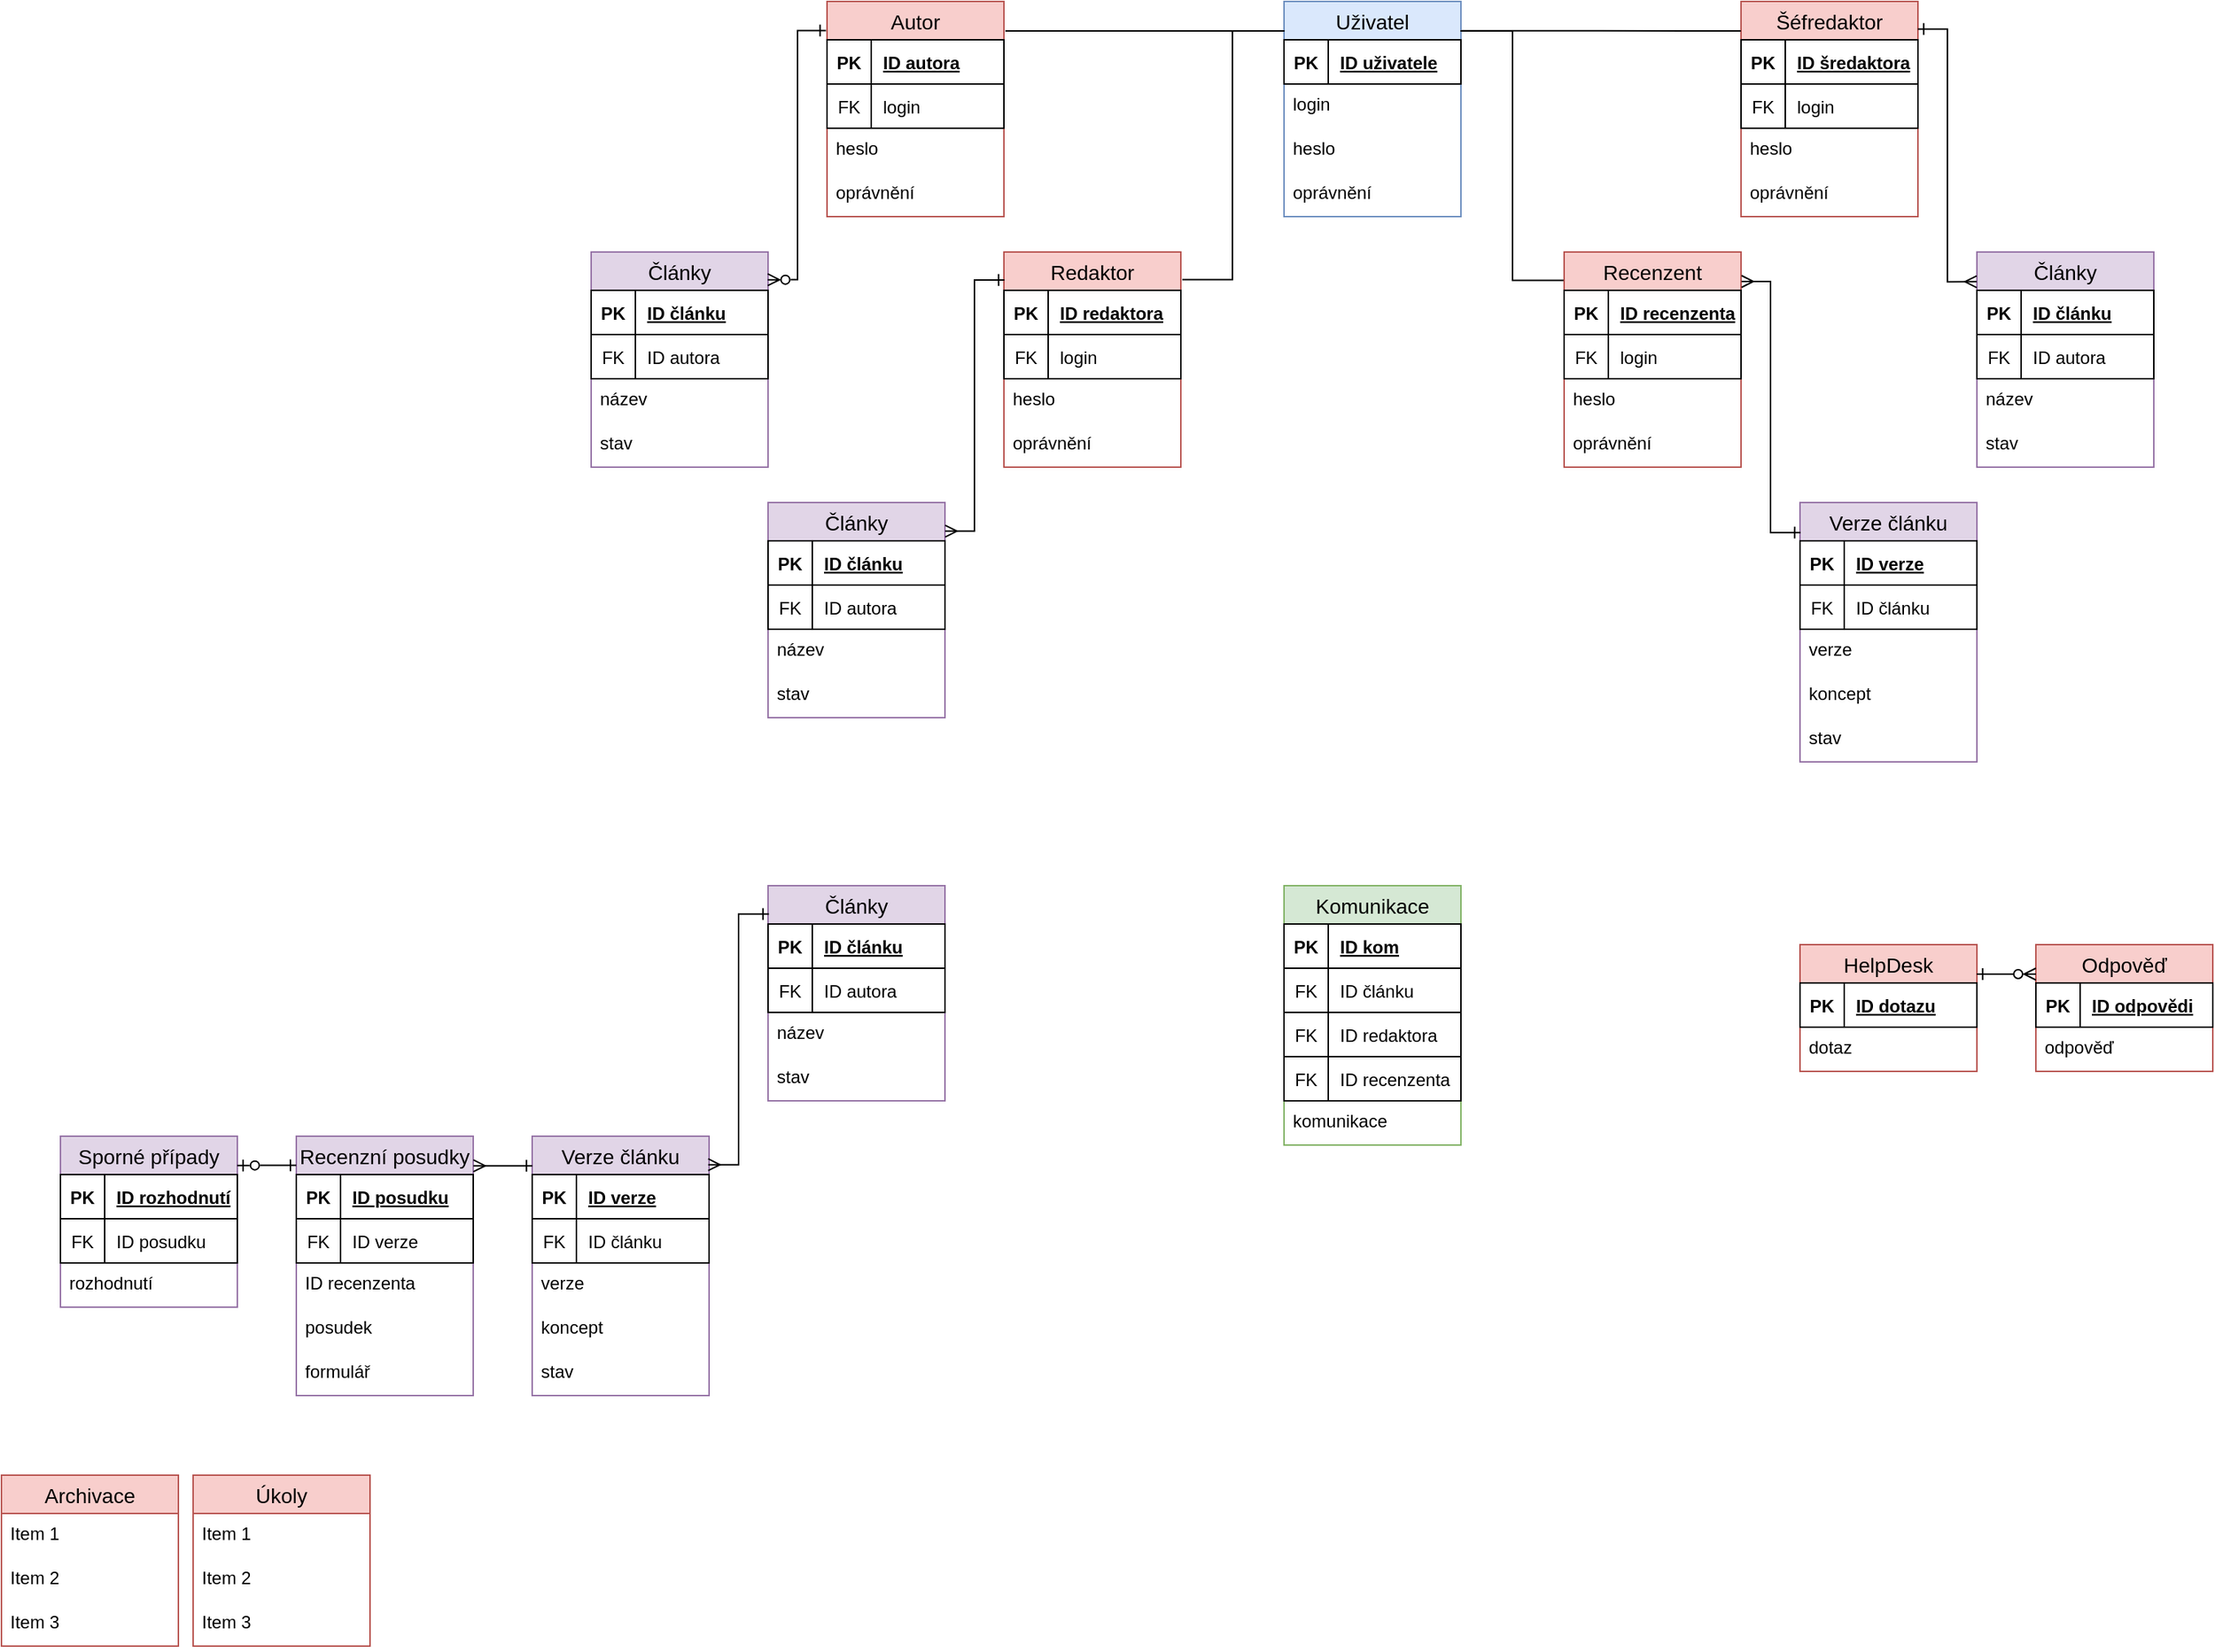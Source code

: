 <mxfile version="20.5.1" type="device"><diagram id="p1wZ0zJkXY-PZ8lk1AQo" name="Stránka-1"><mxGraphModel dx="2966" dy="1566" grid="1" gridSize="10" guides="1" tooltips="1" connect="1" arrows="1" fold="1" page="1" pageScale="1" pageWidth="1600" pageHeight="1200" math="0" shadow="0"><root><mxCell id="0"/><mxCell id="1" parent="0"/><mxCell id="88KFlTEvk1YsccieRfFB-2" value="Autor" style="swimlane;fontStyle=0;childLayout=stackLayout;horizontal=1;startSize=26;horizontalStack=0;resizeParent=1;resizeParentMax=0;resizeLast=0;collapsible=1;marginBottom=0;align=center;fontSize=14;fillColor=#f8cecc;strokeColor=#b85450;" parent="1" vertex="1"><mxGeometry x="600" y="40" width="120" height="146" as="geometry"/></mxCell><mxCell id="Mr-DfO_fl-zFHHJBc-P0-66" value="" style="shape=table;startSize=0;container=1;collapsible=1;childLayout=tableLayout;fixedRows=1;rowLines=0;fontStyle=0;align=center;resizeLast=1;strokeColor=default;fillColor=none;collapsible=0;" vertex="1" parent="88KFlTEvk1YsccieRfFB-2"><mxGeometry y="26" width="120" height="30" as="geometry"/></mxCell><mxCell id="Mr-DfO_fl-zFHHJBc-P0-67" value="" style="shape=tableRow;horizontal=0;startSize=0;swimlaneHead=0;swimlaneBody=0;fillColor=none;collapsible=0;dropTarget=0;points=[[0,0.5],[1,0.5]];portConstraint=eastwest;top=0;left=0;right=0;bottom=1;strokeColor=default;" vertex="1" parent="Mr-DfO_fl-zFHHJBc-P0-66"><mxGeometry width="120" height="30" as="geometry"/></mxCell><mxCell id="Mr-DfO_fl-zFHHJBc-P0-68" value="PK" style="shape=partialRectangle;connectable=0;fillColor=none;top=0;left=0;bottom=0;right=0;fontStyle=1;overflow=hidden;strokeColor=default;" vertex="1" parent="Mr-DfO_fl-zFHHJBc-P0-67"><mxGeometry width="30" height="30" as="geometry"><mxRectangle width="30" height="30" as="alternateBounds"/></mxGeometry></mxCell><mxCell id="Mr-DfO_fl-zFHHJBc-P0-69" value="ID autora" style="shape=partialRectangle;connectable=0;fillColor=none;top=0;left=0;bottom=0;right=0;align=left;spacingLeft=6;fontStyle=5;overflow=hidden;strokeColor=default;" vertex="1" parent="Mr-DfO_fl-zFHHJBc-P0-67"><mxGeometry x="30" width="90" height="30" as="geometry"><mxRectangle width="90" height="30" as="alternateBounds"/></mxGeometry></mxCell><mxCell id="Mr-DfO_fl-zFHHJBc-P0-148" value="" style="shape=table;startSize=0;container=1;collapsible=1;childLayout=tableLayout;fixedRows=1;rowLines=0;fontStyle=0;align=center;resizeLast=1;strokeColor=default;fillColor=none;collapsible=0;" vertex="1" parent="88KFlTEvk1YsccieRfFB-2"><mxGeometry y="56" width="120" height="30" as="geometry"/></mxCell><mxCell id="Mr-DfO_fl-zFHHJBc-P0-149" value="" style="shape=tableRow;horizontal=0;startSize=0;swimlaneHead=0;swimlaneBody=0;fillColor=none;collapsible=0;dropTarget=0;points=[[0,0.5],[1,0.5]];portConstraint=eastwest;top=0;left=0;right=0;bottom=0;strokeColor=default;" vertex="1" parent="Mr-DfO_fl-zFHHJBc-P0-148"><mxGeometry width="120" height="30" as="geometry"/></mxCell><mxCell id="Mr-DfO_fl-zFHHJBc-P0-150" value="FK" style="shape=partialRectangle;connectable=0;fillColor=none;top=0;left=0;bottom=0;right=0;fontStyle=0;overflow=hidden;strokeColor=default;" vertex="1" parent="Mr-DfO_fl-zFHHJBc-P0-149"><mxGeometry width="30" height="30" as="geometry"><mxRectangle width="30" height="30" as="alternateBounds"/></mxGeometry></mxCell><mxCell id="Mr-DfO_fl-zFHHJBc-P0-151" value="login" style="shape=partialRectangle;connectable=0;fillColor=none;top=0;left=0;bottom=0;right=0;align=left;spacingLeft=6;fontStyle=0;overflow=hidden;strokeColor=default;" vertex="1" parent="Mr-DfO_fl-zFHHJBc-P0-149"><mxGeometry x="30" width="90" height="30" as="geometry"><mxRectangle width="90" height="30" as="alternateBounds"/></mxGeometry></mxCell><mxCell id="88KFlTEvk1YsccieRfFB-5" value="heslo" style="text;strokeColor=none;fillColor=none;spacingLeft=4;spacingRight=4;overflow=hidden;rotatable=0;points=[[0,0.5],[1,0.5]];portConstraint=eastwest;fontSize=12;" parent="88KFlTEvk1YsccieRfFB-2" vertex="1"><mxGeometry y="86" width="120" height="30" as="geometry"/></mxCell><mxCell id="88KFlTEvk1YsccieRfFB-7" value="oprávnění" style="text;strokeColor=none;fillColor=none;spacingLeft=4;spacingRight=4;overflow=hidden;rotatable=0;points=[[0,0.5],[1,0.5]];portConstraint=eastwest;fontSize=12;" parent="88KFlTEvk1YsccieRfFB-2" vertex="1"><mxGeometry y="116" width="120" height="30" as="geometry"/></mxCell><mxCell id="88KFlTEvk1YsccieRfFB-25" value="Redaktor" style="swimlane;fontStyle=0;childLayout=stackLayout;horizontal=1;startSize=26;horizontalStack=0;resizeParent=1;resizeParentMax=0;resizeLast=0;collapsible=1;marginBottom=0;align=center;fontSize=14;fillColor=#f8cecc;strokeColor=#b85450;" parent="1" vertex="1"><mxGeometry x="720" y="210" width="120" height="146" as="geometry"/></mxCell><mxCell id="Mr-DfO_fl-zFHHJBc-P0-137" value="" style="shape=table;startSize=0;container=1;collapsible=1;childLayout=tableLayout;fixedRows=1;rowLines=0;fontStyle=0;align=center;resizeLast=1;strokeColor=default;fillColor=none;collapsible=0;" vertex="1" parent="88KFlTEvk1YsccieRfFB-25"><mxGeometry y="26" width="120" height="30" as="geometry"/></mxCell><mxCell id="Mr-DfO_fl-zFHHJBc-P0-138" value="" style="shape=tableRow;horizontal=0;startSize=0;swimlaneHead=0;swimlaneBody=0;fillColor=none;collapsible=0;dropTarget=0;points=[[0,0.5],[1,0.5]];portConstraint=eastwest;top=0;left=0;right=0;bottom=1;strokeColor=default;" vertex="1" parent="Mr-DfO_fl-zFHHJBc-P0-137"><mxGeometry width="120" height="30" as="geometry"/></mxCell><mxCell id="Mr-DfO_fl-zFHHJBc-P0-139" value="PK" style="shape=partialRectangle;connectable=0;fillColor=none;top=0;left=0;bottom=0;right=0;fontStyle=1;overflow=hidden;strokeColor=default;" vertex="1" parent="Mr-DfO_fl-zFHHJBc-P0-138"><mxGeometry width="30" height="30" as="geometry"><mxRectangle width="30" height="30" as="alternateBounds"/></mxGeometry></mxCell><mxCell id="Mr-DfO_fl-zFHHJBc-P0-140" value="ID redaktora" style="shape=partialRectangle;connectable=0;fillColor=none;top=0;left=0;bottom=0;right=0;align=left;spacingLeft=6;fontStyle=5;overflow=hidden;strokeColor=default;" vertex="1" parent="Mr-DfO_fl-zFHHJBc-P0-138"><mxGeometry x="30" width="90" height="30" as="geometry"><mxRectangle width="90" height="30" as="alternateBounds"/></mxGeometry></mxCell><mxCell id="Mr-DfO_fl-zFHHJBc-P0-152" value="" style="shape=table;startSize=0;container=1;collapsible=1;childLayout=tableLayout;fixedRows=1;rowLines=0;fontStyle=0;align=center;resizeLast=1;strokeColor=default;fillColor=none;collapsible=0;" vertex="1" parent="88KFlTEvk1YsccieRfFB-25"><mxGeometry y="56" width="120" height="30" as="geometry"/></mxCell><mxCell id="Mr-DfO_fl-zFHHJBc-P0-153" value="" style="shape=tableRow;horizontal=0;startSize=0;swimlaneHead=0;swimlaneBody=0;fillColor=none;collapsible=0;dropTarget=0;points=[[0,0.5],[1,0.5]];portConstraint=eastwest;top=0;left=0;right=0;bottom=0;strokeColor=default;" vertex="1" parent="Mr-DfO_fl-zFHHJBc-P0-152"><mxGeometry width="120" height="30" as="geometry"/></mxCell><mxCell id="Mr-DfO_fl-zFHHJBc-P0-154" value="FK" style="shape=partialRectangle;connectable=0;fillColor=none;top=0;left=0;bottom=0;right=0;fontStyle=0;overflow=hidden;strokeColor=default;" vertex="1" parent="Mr-DfO_fl-zFHHJBc-P0-153"><mxGeometry width="30" height="30" as="geometry"><mxRectangle width="30" height="30" as="alternateBounds"/></mxGeometry></mxCell><mxCell id="Mr-DfO_fl-zFHHJBc-P0-155" value="login" style="shape=partialRectangle;connectable=0;fillColor=none;top=0;left=0;bottom=0;right=0;align=left;spacingLeft=6;fontStyle=0;overflow=hidden;strokeColor=default;" vertex="1" parent="Mr-DfO_fl-zFHHJBc-P0-153"><mxGeometry x="30" width="90" height="30" as="geometry"><mxRectangle width="90" height="30" as="alternateBounds"/></mxGeometry></mxCell><mxCell id="88KFlTEvk1YsccieRfFB-28" value="heslo" style="text;strokeColor=none;fillColor=none;spacingLeft=4;spacingRight=4;overflow=hidden;rotatable=0;points=[[0,0.5],[1,0.5]];portConstraint=eastwest;fontSize=12;" parent="88KFlTEvk1YsccieRfFB-25" vertex="1"><mxGeometry y="86" width="120" height="30" as="geometry"/></mxCell><mxCell id="88KFlTEvk1YsccieRfFB-29" value="oprávnění" style="text;strokeColor=none;fillColor=none;spacingLeft=4;spacingRight=4;overflow=hidden;rotatable=0;points=[[0,0.5],[1,0.5]];portConstraint=eastwest;fontSize=12;" parent="88KFlTEvk1YsccieRfFB-25" vertex="1"><mxGeometry y="116" width="120" height="30" as="geometry"/></mxCell><mxCell id="88KFlTEvk1YsccieRfFB-30" value="Recenzent" style="swimlane;fontStyle=0;childLayout=stackLayout;horizontal=1;startSize=26;horizontalStack=0;resizeParent=1;resizeParentMax=0;resizeLast=0;collapsible=1;marginBottom=0;align=center;fontSize=14;fillColor=#f8cecc;strokeColor=#b85450;" parent="1" vertex="1"><mxGeometry x="1100" y="210" width="120" height="146" as="geometry"/></mxCell><mxCell id="Mr-DfO_fl-zFHHJBc-P0-39" value="" style="shape=table;startSize=0;container=1;collapsible=1;childLayout=tableLayout;fixedRows=1;rowLines=0;fontStyle=0;align=center;resizeLast=1;strokeColor=default;fillColor=none;collapsible=0;" vertex="1" parent="88KFlTEvk1YsccieRfFB-30"><mxGeometry y="26" width="120" height="30" as="geometry"/></mxCell><mxCell id="Mr-DfO_fl-zFHHJBc-P0-40" value="" style="shape=tableRow;horizontal=0;startSize=0;swimlaneHead=0;swimlaneBody=0;fillColor=none;collapsible=0;dropTarget=0;points=[[0,0.5],[1,0.5]];portConstraint=eastwest;top=0;left=0;right=0;bottom=1;strokeColor=default;" vertex="1" parent="Mr-DfO_fl-zFHHJBc-P0-39"><mxGeometry width="120" height="30" as="geometry"/></mxCell><mxCell id="Mr-DfO_fl-zFHHJBc-P0-41" value="PK" style="shape=partialRectangle;connectable=0;fillColor=none;top=0;left=0;bottom=0;right=0;fontStyle=1;overflow=hidden;strokeColor=default;" vertex="1" parent="Mr-DfO_fl-zFHHJBc-P0-40"><mxGeometry width="30" height="30" as="geometry"><mxRectangle width="30" height="30" as="alternateBounds"/></mxGeometry></mxCell><mxCell id="Mr-DfO_fl-zFHHJBc-P0-42" value="ID recenzenta" style="shape=partialRectangle;connectable=0;fillColor=none;top=0;left=0;bottom=0;right=0;align=left;spacingLeft=6;fontStyle=5;overflow=hidden;strokeColor=default;" vertex="1" parent="Mr-DfO_fl-zFHHJBc-P0-40"><mxGeometry x="30" width="90" height="30" as="geometry"><mxRectangle width="90" height="30" as="alternateBounds"/></mxGeometry></mxCell><mxCell id="Mr-DfO_fl-zFHHJBc-P0-156" value="" style="shape=table;startSize=0;container=1;collapsible=1;childLayout=tableLayout;fixedRows=1;rowLines=0;fontStyle=0;align=center;resizeLast=1;strokeColor=default;fillColor=none;collapsible=0;" vertex="1" parent="88KFlTEvk1YsccieRfFB-30"><mxGeometry y="56" width="120" height="30" as="geometry"/></mxCell><mxCell id="Mr-DfO_fl-zFHHJBc-P0-157" value="" style="shape=tableRow;horizontal=0;startSize=0;swimlaneHead=0;swimlaneBody=0;fillColor=none;collapsible=0;dropTarget=0;points=[[0,0.5],[1,0.5]];portConstraint=eastwest;top=0;left=0;right=0;bottom=0;strokeColor=default;" vertex="1" parent="Mr-DfO_fl-zFHHJBc-P0-156"><mxGeometry width="120" height="30" as="geometry"/></mxCell><mxCell id="Mr-DfO_fl-zFHHJBc-P0-158" value="FK" style="shape=partialRectangle;connectable=0;fillColor=none;top=0;left=0;bottom=0;right=0;fontStyle=0;overflow=hidden;strokeColor=default;" vertex="1" parent="Mr-DfO_fl-zFHHJBc-P0-157"><mxGeometry width="30" height="30" as="geometry"><mxRectangle width="30" height="30" as="alternateBounds"/></mxGeometry></mxCell><mxCell id="Mr-DfO_fl-zFHHJBc-P0-159" value="login" style="shape=partialRectangle;connectable=0;fillColor=none;top=0;left=0;bottom=0;right=0;align=left;spacingLeft=6;fontStyle=0;overflow=hidden;strokeColor=default;" vertex="1" parent="Mr-DfO_fl-zFHHJBc-P0-157"><mxGeometry x="30" width="90" height="30" as="geometry"><mxRectangle width="90" height="30" as="alternateBounds"/></mxGeometry></mxCell><mxCell id="88KFlTEvk1YsccieRfFB-33" value="heslo" style="text;strokeColor=none;fillColor=none;spacingLeft=4;spacingRight=4;overflow=hidden;rotatable=0;points=[[0,0.5],[1,0.5]];portConstraint=eastwest;fontSize=12;" parent="88KFlTEvk1YsccieRfFB-30" vertex="1"><mxGeometry y="86" width="120" height="30" as="geometry"/></mxCell><mxCell id="88KFlTEvk1YsccieRfFB-34" value="oprávnění" style="text;strokeColor=none;fillColor=none;spacingLeft=4;spacingRight=4;overflow=hidden;rotatable=0;points=[[0,0.5],[1,0.5]];portConstraint=eastwest;fontSize=12;" parent="88KFlTEvk1YsccieRfFB-30" vertex="1"><mxGeometry y="116" width="120" height="30" as="geometry"/></mxCell><mxCell id="88KFlTEvk1YsccieRfFB-35" value="Šéfredaktor" style="swimlane;fontStyle=0;childLayout=stackLayout;horizontal=1;startSize=26;horizontalStack=0;resizeParent=1;resizeParentMax=0;resizeLast=0;collapsible=1;marginBottom=0;align=center;fontSize=14;fillColor=#f8cecc;strokeColor=#b85450;" parent="1" vertex="1"><mxGeometry x="1220" y="40" width="120" height="146" as="geometry"/></mxCell><mxCell id="Mr-DfO_fl-zFHHJBc-P0-141" value="" style="shape=table;startSize=0;container=1;collapsible=1;childLayout=tableLayout;fixedRows=1;rowLines=0;fontStyle=0;align=center;resizeLast=1;strokeColor=default;fillColor=none;collapsible=0;" vertex="1" parent="88KFlTEvk1YsccieRfFB-35"><mxGeometry y="26" width="120" height="30" as="geometry"/></mxCell><mxCell id="Mr-DfO_fl-zFHHJBc-P0-142" value="" style="shape=tableRow;horizontal=0;startSize=0;swimlaneHead=0;swimlaneBody=0;fillColor=none;collapsible=0;dropTarget=0;points=[[0,0.5],[1,0.5]];portConstraint=eastwest;top=0;left=0;right=0;bottom=1;strokeColor=default;" vertex="1" parent="Mr-DfO_fl-zFHHJBc-P0-141"><mxGeometry width="120" height="30" as="geometry"/></mxCell><mxCell id="Mr-DfO_fl-zFHHJBc-P0-143" value="PK" style="shape=partialRectangle;connectable=0;fillColor=none;top=0;left=0;bottom=0;right=0;fontStyle=1;overflow=hidden;strokeColor=default;" vertex="1" parent="Mr-DfO_fl-zFHHJBc-P0-142"><mxGeometry width="30" height="30" as="geometry"><mxRectangle width="30" height="30" as="alternateBounds"/></mxGeometry></mxCell><mxCell id="Mr-DfO_fl-zFHHJBc-P0-144" value="ID šredaktora" style="shape=partialRectangle;connectable=0;fillColor=none;top=0;left=0;bottom=0;right=0;align=left;spacingLeft=6;fontStyle=5;overflow=hidden;strokeColor=default;" vertex="1" parent="Mr-DfO_fl-zFHHJBc-P0-142"><mxGeometry x="30" width="90" height="30" as="geometry"><mxRectangle width="90" height="30" as="alternateBounds"/></mxGeometry></mxCell><mxCell id="Mr-DfO_fl-zFHHJBc-P0-160" value="" style="shape=table;startSize=0;container=1;collapsible=1;childLayout=tableLayout;fixedRows=1;rowLines=0;fontStyle=0;align=center;resizeLast=1;strokeColor=default;fillColor=none;collapsible=0;" vertex="1" parent="88KFlTEvk1YsccieRfFB-35"><mxGeometry y="56" width="120" height="30" as="geometry"/></mxCell><mxCell id="Mr-DfO_fl-zFHHJBc-P0-161" value="" style="shape=tableRow;horizontal=0;startSize=0;swimlaneHead=0;swimlaneBody=0;fillColor=none;collapsible=0;dropTarget=0;points=[[0,0.5],[1,0.5]];portConstraint=eastwest;top=0;left=0;right=0;bottom=0;strokeColor=default;" vertex="1" parent="Mr-DfO_fl-zFHHJBc-P0-160"><mxGeometry width="120" height="30" as="geometry"/></mxCell><mxCell id="Mr-DfO_fl-zFHHJBc-P0-162" value="FK" style="shape=partialRectangle;connectable=0;fillColor=none;top=0;left=0;bottom=0;right=0;fontStyle=0;overflow=hidden;strokeColor=default;" vertex="1" parent="Mr-DfO_fl-zFHHJBc-P0-161"><mxGeometry width="30" height="30" as="geometry"><mxRectangle width="30" height="30" as="alternateBounds"/></mxGeometry></mxCell><mxCell id="Mr-DfO_fl-zFHHJBc-P0-163" value="login" style="shape=partialRectangle;connectable=0;fillColor=none;top=0;left=0;bottom=0;right=0;align=left;spacingLeft=6;fontStyle=0;overflow=hidden;strokeColor=default;" vertex="1" parent="Mr-DfO_fl-zFHHJBc-P0-161"><mxGeometry x="30" width="90" height="30" as="geometry"><mxRectangle width="90" height="30" as="alternateBounds"/></mxGeometry></mxCell><mxCell id="88KFlTEvk1YsccieRfFB-38" value="heslo" style="text;strokeColor=none;fillColor=none;spacingLeft=4;spacingRight=4;overflow=hidden;rotatable=0;points=[[0,0.5],[1,0.5]];portConstraint=eastwest;fontSize=12;" parent="88KFlTEvk1YsccieRfFB-35" vertex="1"><mxGeometry y="86" width="120" height="30" as="geometry"/></mxCell><mxCell id="88KFlTEvk1YsccieRfFB-39" value="oprávnění" style="text;strokeColor=none;fillColor=none;spacingLeft=4;spacingRight=4;overflow=hidden;rotatable=0;points=[[0,0.5],[1,0.5]];portConstraint=eastwest;fontSize=12;" parent="88KFlTEvk1YsccieRfFB-35" vertex="1"><mxGeometry y="116" width="120" height="30" as="geometry"/></mxCell><mxCell id="88KFlTEvk1YsccieRfFB-40" value="Uživatel" style="swimlane;fontStyle=0;childLayout=stackLayout;horizontal=1;startSize=26;horizontalStack=0;resizeParent=1;resizeParentMax=0;resizeLast=0;collapsible=1;marginBottom=0;align=center;fontSize=14;fillColor=#dae8fc;strokeColor=#6c8ebf;fillStyle=auto;" parent="1" vertex="1"><mxGeometry x="910" y="40" width="120" height="146" as="geometry"/></mxCell><mxCell id="Mr-DfO_fl-zFHHJBc-P0-11" value="" style="shape=table;startSize=0;container=1;collapsible=1;childLayout=tableLayout;fixedRows=1;rowLines=0;fontStyle=0;align=center;resizeLast=1;strokeColor=default;fillColor=none;collapsible=0;" vertex="1" parent="88KFlTEvk1YsccieRfFB-40"><mxGeometry y="26" width="120" height="30" as="geometry"/></mxCell><mxCell id="Mr-DfO_fl-zFHHJBc-P0-12" value="" style="shape=tableRow;horizontal=0;startSize=0;swimlaneHead=0;swimlaneBody=0;fillColor=none;collapsible=0;dropTarget=0;points=[[0,0.5],[1,0.5]];portConstraint=eastwest;top=0;left=0;right=0;bottom=1;" vertex="1" parent="Mr-DfO_fl-zFHHJBc-P0-11"><mxGeometry width="120" height="30" as="geometry"/></mxCell><mxCell id="Mr-DfO_fl-zFHHJBc-P0-13" value="PK" style="shape=partialRectangle;connectable=0;fillColor=none;top=0;left=0;bottom=0;right=0;fontStyle=1;overflow=hidden;" vertex="1" parent="Mr-DfO_fl-zFHHJBc-P0-12"><mxGeometry width="30" height="30" as="geometry"><mxRectangle width="30" height="30" as="alternateBounds"/></mxGeometry></mxCell><mxCell id="Mr-DfO_fl-zFHHJBc-P0-14" value="ID uživatele" style="shape=partialRectangle;connectable=0;fillColor=none;top=0;left=0;bottom=0;right=0;align=left;spacingLeft=6;fontStyle=5;overflow=hidden;" vertex="1" parent="Mr-DfO_fl-zFHHJBc-P0-12"><mxGeometry x="30" width="90" height="30" as="geometry"><mxRectangle width="90" height="30" as="alternateBounds"/></mxGeometry></mxCell><mxCell id="88KFlTEvk1YsccieRfFB-42" value="login" style="text;strokeColor=none;fillColor=none;spacingLeft=4;spacingRight=4;overflow=hidden;rotatable=0;points=[[0,0.5],[1,0.5]];portConstraint=eastwest;fontSize=12;" parent="88KFlTEvk1YsccieRfFB-40" vertex="1"><mxGeometry y="56" width="120" height="30" as="geometry"/></mxCell><mxCell id="88KFlTEvk1YsccieRfFB-43" value="heslo" style="text;strokeColor=none;fillColor=none;spacingLeft=4;spacingRight=4;overflow=hidden;rotatable=0;points=[[0,0.5],[1,0.5]];portConstraint=eastwest;fontSize=12;" parent="88KFlTEvk1YsccieRfFB-40" vertex="1"><mxGeometry y="86" width="120" height="30" as="geometry"/></mxCell><mxCell id="88KFlTEvk1YsccieRfFB-44" value="oprávnění" style="text;strokeColor=none;fillColor=none;spacingLeft=4;spacingRight=4;overflow=hidden;rotatable=0;points=[[0,0.5],[1,0.5]];portConstraint=eastwest;fontSize=12;" parent="88KFlTEvk1YsccieRfFB-40" vertex="1"><mxGeometry y="116" width="120" height="30" as="geometry"/></mxCell><mxCell id="88KFlTEvk1YsccieRfFB-49" value="Články" style="swimlane;fontStyle=0;childLayout=stackLayout;horizontal=1;startSize=26;horizontalStack=0;resizeParent=1;resizeParentMax=0;resizeLast=0;collapsible=1;marginBottom=0;align=center;fontSize=14;fillColor=#e1d5e7;strokeColor=#9673a6;" parent="1" vertex="1"><mxGeometry x="440" y="210" width="120" height="146" as="geometry"/></mxCell><mxCell id="Mr-DfO_fl-zFHHJBc-P0-82" value="" style="shape=table;startSize=0;container=1;collapsible=1;childLayout=tableLayout;fixedRows=1;rowLines=0;fontStyle=0;align=center;resizeLast=1;strokeColor=default;fillColor=none;collapsible=0;" vertex="1" parent="88KFlTEvk1YsccieRfFB-49"><mxGeometry y="26" width="120" height="30" as="geometry"/></mxCell><mxCell id="Mr-DfO_fl-zFHHJBc-P0-83" value="" style="shape=tableRow;horizontal=0;startSize=0;swimlaneHead=0;swimlaneBody=0;fillColor=none;collapsible=0;dropTarget=0;points=[[0,0.5],[1,0.5]];portConstraint=eastwest;top=0;left=0;right=0;bottom=1;strokeColor=default;" vertex="1" parent="Mr-DfO_fl-zFHHJBc-P0-82"><mxGeometry width="120" height="30" as="geometry"/></mxCell><mxCell id="Mr-DfO_fl-zFHHJBc-P0-84" value="PK" style="shape=partialRectangle;connectable=0;fillColor=none;top=0;left=0;bottom=0;right=0;fontStyle=1;overflow=hidden;strokeColor=default;" vertex="1" parent="Mr-DfO_fl-zFHHJBc-P0-83"><mxGeometry width="30" height="30" as="geometry"><mxRectangle width="30" height="30" as="alternateBounds"/></mxGeometry></mxCell><mxCell id="Mr-DfO_fl-zFHHJBc-P0-85" value="ID článku" style="shape=partialRectangle;connectable=0;fillColor=none;top=0;left=0;bottom=0;right=0;align=left;spacingLeft=6;fontStyle=5;overflow=hidden;strokeColor=default;" vertex="1" parent="Mr-DfO_fl-zFHHJBc-P0-83"><mxGeometry x="30" width="90" height="30" as="geometry"><mxRectangle width="90" height="30" as="alternateBounds"/></mxGeometry></mxCell><mxCell id="Mr-DfO_fl-zFHHJBc-P0-86" value="" style="shape=table;startSize=0;container=1;collapsible=1;childLayout=tableLayout;fixedRows=1;rowLines=0;fontStyle=0;align=center;resizeLast=1;strokeColor=default;fillColor=none;collapsible=0;" vertex="1" parent="88KFlTEvk1YsccieRfFB-49"><mxGeometry y="56" width="120" height="30" as="geometry"/></mxCell><mxCell id="Mr-DfO_fl-zFHHJBc-P0-87" value="" style="shape=tableRow;horizontal=0;startSize=0;swimlaneHead=0;swimlaneBody=0;fillColor=none;collapsible=0;dropTarget=0;points=[[0,0.5],[1,0.5]];portConstraint=eastwest;top=0;left=0;right=0;bottom=0;strokeColor=default;" vertex="1" parent="Mr-DfO_fl-zFHHJBc-P0-86"><mxGeometry width="120" height="30" as="geometry"/></mxCell><mxCell id="Mr-DfO_fl-zFHHJBc-P0-88" value="FK" style="shape=partialRectangle;connectable=0;fillColor=none;top=0;left=0;bottom=0;right=0;fontStyle=0;overflow=hidden;strokeColor=default;" vertex="1" parent="Mr-DfO_fl-zFHHJBc-P0-87"><mxGeometry width="30" height="30" as="geometry"><mxRectangle width="30" height="30" as="alternateBounds"/></mxGeometry></mxCell><mxCell id="Mr-DfO_fl-zFHHJBc-P0-89" value="ID autora" style="shape=partialRectangle;connectable=0;fillColor=none;top=0;left=0;bottom=0;right=0;align=left;spacingLeft=6;fontStyle=0;overflow=hidden;strokeColor=default;" vertex="1" parent="Mr-DfO_fl-zFHHJBc-P0-87"><mxGeometry x="30" width="90" height="30" as="geometry"><mxRectangle width="90" height="30" as="alternateBounds"/></mxGeometry></mxCell><mxCell id="88KFlTEvk1YsccieRfFB-52" value="název" style="text;strokeColor=none;fillColor=none;spacingLeft=4;spacingRight=4;overflow=hidden;rotatable=0;points=[[0,0.5],[1,0.5]];portConstraint=eastwest;fontSize=12;" parent="88KFlTEvk1YsccieRfFB-49" vertex="1"><mxGeometry y="86" width="120" height="30" as="geometry"/></mxCell><mxCell id="88KFlTEvk1YsccieRfFB-54" value="stav" style="text;strokeColor=none;fillColor=none;spacingLeft=4;spacingRight=4;overflow=hidden;rotatable=0;points=[[0,0.5],[1,0.5]];portConstraint=eastwest;fontSize=12;" parent="88KFlTEvk1YsccieRfFB-49" vertex="1"><mxGeometry y="116" width="120" height="30" as="geometry"/></mxCell><mxCell id="88KFlTEvk1YsccieRfFB-65" value="Úkoly" style="swimlane;fontStyle=0;childLayout=stackLayout;horizontal=1;startSize=26;horizontalStack=0;resizeParent=1;resizeParentMax=0;resizeLast=0;collapsible=1;marginBottom=0;align=center;fontSize=14;fillColor=#f8cecc;strokeColor=#b85450;" parent="1" vertex="1"><mxGeometry x="170" y="1040" width="120" height="116" as="geometry"/></mxCell><mxCell id="88KFlTEvk1YsccieRfFB-66" value="Item 1" style="text;strokeColor=none;fillColor=none;spacingLeft=4;spacingRight=4;overflow=hidden;rotatable=0;points=[[0,0.5],[1,0.5]];portConstraint=eastwest;fontSize=12;" parent="88KFlTEvk1YsccieRfFB-65" vertex="1"><mxGeometry y="26" width="120" height="30" as="geometry"/></mxCell><mxCell id="88KFlTEvk1YsccieRfFB-67" value="Item 2" style="text;strokeColor=none;fillColor=none;spacingLeft=4;spacingRight=4;overflow=hidden;rotatable=0;points=[[0,0.5],[1,0.5]];portConstraint=eastwest;fontSize=12;" parent="88KFlTEvk1YsccieRfFB-65" vertex="1"><mxGeometry y="56" width="120" height="30" as="geometry"/></mxCell><mxCell id="88KFlTEvk1YsccieRfFB-68" value="Item 3" style="text;strokeColor=none;fillColor=none;spacingLeft=4;spacingRight=4;overflow=hidden;rotatable=0;points=[[0,0.5],[1,0.5]];portConstraint=eastwest;fontSize=12;" parent="88KFlTEvk1YsccieRfFB-65" vertex="1"><mxGeometry y="86" width="120" height="30" as="geometry"/></mxCell><mxCell id="88KFlTEvk1YsccieRfFB-69" value="Archivace" style="swimlane;fontStyle=0;childLayout=stackLayout;horizontal=1;startSize=26;horizontalStack=0;resizeParent=1;resizeParentMax=0;resizeLast=0;collapsible=1;marginBottom=0;align=center;fontSize=14;fillColor=#f8cecc;strokeColor=#b85450;" parent="1" vertex="1"><mxGeometry x="40" y="1040" width="120" height="116" as="geometry"/></mxCell><mxCell id="88KFlTEvk1YsccieRfFB-70" value="Item 1" style="text;strokeColor=none;fillColor=none;spacingLeft=4;spacingRight=4;overflow=hidden;rotatable=0;points=[[0,0.5],[1,0.5]];portConstraint=eastwest;fontSize=12;" parent="88KFlTEvk1YsccieRfFB-69" vertex="1"><mxGeometry y="26" width="120" height="30" as="geometry"/></mxCell><mxCell id="88KFlTEvk1YsccieRfFB-71" value="Item 2" style="text;strokeColor=none;fillColor=none;spacingLeft=4;spacingRight=4;overflow=hidden;rotatable=0;points=[[0,0.5],[1,0.5]];portConstraint=eastwest;fontSize=12;" parent="88KFlTEvk1YsccieRfFB-69" vertex="1"><mxGeometry y="56" width="120" height="30" as="geometry"/></mxCell><mxCell id="88KFlTEvk1YsccieRfFB-72" value="Item 3" style="text;strokeColor=none;fillColor=none;spacingLeft=4;spacingRight=4;overflow=hidden;rotatable=0;points=[[0,0.5],[1,0.5]];portConstraint=eastwest;fontSize=12;" parent="88KFlTEvk1YsccieRfFB-69" vertex="1"><mxGeometry y="86" width="120" height="30" as="geometry"/></mxCell><mxCell id="88KFlTEvk1YsccieRfFB-73" value="Komunikace" style="swimlane;fontStyle=0;childLayout=stackLayout;horizontal=1;startSize=26;horizontalStack=0;resizeParent=1;resizeParentMax=0;resizeLast=0;collapsible=1;marginBottom=0;align=center;fontSize=14;fillColor=#d5e8d4;strokeColor=#82b366;" parent="1" vertex="1"><mxGeometry x="910" y="640" width="120" height="176" as="geometry"/></mxCell><mxCell id="Mr-DfO_fl-zFHHJBc-P0-241" value="" style="shape=table;startSize=0;container=1;collapsible=1;childLayout=tableLayout;fixedRows=1;rowLines=0;fontStyle=0;align=center;resizeLast=1;strokeColor=default;fillColor=none;collapsible=0;fillStyle=auto;" vertex="1" parent="88KFlTEvk1YsccieRfFB-73"><mxGeometry y="26" width="120" height="30" as="geometry"/></mxCell><mxCell id="Mr-DfO_fl-zFHHJBc-P0-242" value="" style="shape=tableRow;horizontal=0;startSize=0;swimlaneHead=0;swimlaneBody=0;fillColor=none;collapsible=0;dropTarget=0;points=[[0,0.5],[1,0.5]];portConstraint=eastwest;top=0;left=0;right=0;bottom=1;fillStyle=auto;strokeColor=default;" vertex="1" parent="Mr-DfO_fl-zFHHJBc-P0-241"><mxGeometry width="120" height="30" as="geometry"/></mxCell><mxCell id="Mr-DfO_fl-zFHHJBc-P0-243" value="PK" style="shape=partialRectangle;connectable=0;fillColor=none;top=0;left=0;bottom=0;right=0;fontStyle=1;overflow=hidden;fillStyle=auto;strokeColor=default;" vertex="1" parent="Mr-DfO_fl-zFHHJBc-P0-242"><mxGeometry width="30" height="30" as="geometry"><mxRectangle width="30" height="30" as="alternateBounds"/></mxGeometry></mxCell><mxCell id="Mr-DfO_fl-zFHHJBc-P0-244" value="ID kom" style="shape=partialRectangle;connectable=0;fillColor=none;top=0;left=0;bottom=0;right=0;align=left;spacingLeft=6;fontStyle=5;overflow=hidden;fillStyle=auto;strokeColor=default;" vertex="1" parent="Mr-DfO_fl-zFHHJBc-P0-242"><mxGeometry x="30" width="90" height="30" as="geometry"><mxRectangle width="90" height="30" as="alternateBounds"/></mxGeometry></mxCell><mxCell id="Mr-DfO_fl-zFHHJBc-P0-245" value="" style="shape=table;startSize=0;container=1;collapsible=1;childLayout=tableLayout;fixedRows=1;rowLines=0;fontStyle=0;align=center;resizeLast=1;strokeColor=default;fillColor=none;collapsible=0;fillStyle=auto;" vertex="1" parent="88KFlTEvk1YsccieRfFB-73"><mxGeometry y="56" width="120" height="30" as="geometry"/></mxCell><mxCell id="Mr-DfO_fl-zFHHJBc-P0-246" value="" style="shape=tableRow;horizontal=0;startSize=0;swimlaneHead=0;swimlaneBody=0;fillColor=none;collapsible=0;dropTarget=0;points=[[0,0.5],[1,0.5]];portConstraint=eastwest;top=0;left=0;right=0;bottom=0;fillStyle=auto;strokeColor=default;" vertex="1" parent="Mr-DfO_fl-zFHHJBc-P0-245"><mxGeometry width="120" height="30" as="geometry"/></mxCell><mxCell id="Mr-DfO_fl-zFHHJBc-P0-247" value="FK" style="shape=partialRectangle;connectable=0;fillColor=none;top=0;left=0;bottom=0;right=0;fontStyle=0;overflow=hidden;fillStyle=auto;strokeColor=default;" vertex="1" parent="Mr-DfO_fl-zFHHJBc-P0-246"><mxGeometry width="30" height="30" as="geometry"><mxRectangle width="30" height="30" as="alternateBounds"/></mxGeometry></mxCell><mxCell id="Mr-DfO_fl-zFHHJBc-P0-248" value="ID článku" style="shape=partialRectangle;connectable=0;fillColor=none;top=0;left=0;bottom=0;right=0;align=left;spacingLeft=6;fontStyle=0;overflow=hidden;fillStyle=auto;strokeColor=default;" vertex="1" parent="Mr-DfO_fl-zFHHJBc-P0-246"><mxGeometry x="30" width="90" height="30" as="geometry"><mxRectangle width="90" height="30" as="alternateBounds"/></mxGeometry></mxCell><mxCell id="Mr-DfO_fl-zFHHJBc-P0-253" value="" style="shape=table;startSize=0;container=1;collapsible=1;childLayout=tableLayout;fixedRows=1;rowLines=0;fontStyle=0;align=center;resizeLast=1;strokeColor=default;fillColor=none;collapsible=0;fillStyle=auto;" vertex="1" parent="88KFlTEvk1YsccieRfFB-73"><mxGeometry y="86" width="120" height="30" as="geometry"/></mxCell><mxCell id="Mr-DfO_fl-zFHHJBc-P0-254" value="" style="shape=tableRow;horizontal=0;startSize=0;swimlaneHead=0;swimlaneBody=0;fillColor=none;collapsible=0;dropTarget=0;points=[[0,0.5],[1,0.5]];portConstraint=eastwest;top=0;left=0;right=0;bottom=0;fillStyle=auto;strokeColor=default;" vertex="1" parent="Mr-DfO_fl-zFHHJBc-P0-253"><mxGeometry width="120" height="30" as="geometry"/></mxCell><mxCell id="Mr-DfO_fl-zFHHJBc-P0-255" value="FK" style="shape=partialRectangle;connectable=0;fillColor=none;top=0;left=0;bottom=0;right=0;fontStyle=0;overflow=hidden;fillStyle=auto;strokeColor=default;" vertex="1" parent="Mr-DfO_fl-zFHHJBc-P0-254"><mxGeometry width="30" height="30" as="geometry"><mxRectangle width="30" height="30" as="alternateBounds"/></mxGeometry></mxCell><mxCell id="Mr-DfO_fl-zFHHJBc-P0-256" value="ID redaktora" style="shape=partialRectangle;connectable=0;fillColor=none;top=0;left=0;bottom=0;right=0;align=left;spacingLeft=6;fontStyle=0;overflow=hidden;fillStyle=auto;strokeColor=default;" vertex="1" parent="Mr-DfO_fl-zFHHJBc-P0-254"><mxGeometry x="30" width="90" height="30" as="geometry"><mxRectangle width="90" height="30" as="alternateBounds"/></mxGeometry></mxCell><mxCell id="Mr-DfO_fl-zFHHJBc-P0-249" value="" style="shape=table;startSize=0;container=1;collapsible=1;childLayout=tableLayout;fixedRows=1;rowLines=0;fontStyle=0;align=center;resizeLast=1;strokeColor=default;fillColor=none;collapsible=0;fillStyle=auto;" vertex="1" parent="88KFlTEvk1YsccieRfFB-73"><mxGeometry y="116" width="120" height="30" as="geometry"/></mxCell><mxCell id="Mr-DfO_fl-zFHHJBc-P0-250" value="" style="shape=tableRow;horizontal=0;startSize=0;swimlaneHead=0;swimlaneBody=0;fillColor=none;collapsible=0;dropTarget=0;points=[[0,0.5],[1,0.5]];portConstraint=eastwest;top=0;left=0;right=0;bottom=0;fillStyle=auto;strokeColor=default;" vertex="1" parent="Mr-DfO_fl-zFHHJBc-P0-249"><mxGeometry width="120" height="30" as="geometry"/></mxCell><mxCell id="Mr-DfO_fl-zFHHJBc-P0-251" value="FK" style="shape=partialRectangle;connectable=0;fillColor=none;top=0;left=0;bottom=0;right=0;fontStyle=0;overflow=hidden;fillStyle=auto;strokeColor=default;" vertex="1" parent="Mr-DfO_fl-zFHHJBc-P0-250"><mxGeometry width="30" height="30" as="geometry"><mxRectangle width="30" height="30" as="alternateBounds"/></mxGeometry></mxCell><mxCell id="Mr-DfO_fl-zFHHJBc-P0-252" value="ID recenzenta" style="shape=partialRectangle;connectable=0;fillColor=none;top=0;left=0;bottom=0;right=0;align=left;spacingLeft=6;fontStyle=0;overflow=hidden;fillStyle=auto;strokeColor=default;" vertex="1" parent="Mr-DfO_fl-zFHHJBc-P0-250"><mxGeometry x="30" width="90" height="30" as="geometry"><mxRectangle width="90" height="30" as="alternateBounds"/></mxGeometry></mxCell><mxCell id="88KFlTEvk1YsccieRfFB-76" value="komunikace" style="text;strokeColor=none;fillColor=none;spacingLeft=4;spacingRight=4;overflow=hidden;rotatable=0;points=[[0,0.5],[1,0.5]];portConstraint=eastwest;fontSize=12;" parent="88KFlTEvk1YsccieRfFB-73" vertex="1"><mxGeometry y="146" width="120" height="30" as="geometry"/></mxCell><mxCell id="88KFlTEvk1YsccieRfFB-82" value="Sporné případy" style="swimlane;fontStyle=0;childLayout=stackLayout;horizontal=1;startSize=26;horizontalStack=0;resizeParent=1;resizeParentMax=0;resizeLast=0;collapsible=1;marginBottom=0;align=center;fontSize=14;fillColor=#e1d5e7;strokeColor=#9673a6;" parent="1" vertex="1"><mxGeometry x="80" y="810" width="120" height="116" as="geometry"/></mxCell><mxCell id="Mr-DfO_fl-zFHHJBc-P0-269" value="" style="shape=table;startSize=0;container=1;collapsible=1;childLayout=tableLayout;fixedRows=1;rowLines=0;fontStyle=0;align=center;resizeLast=1;strokeColor=default;fillColor=none;collapsible=0;fillStyle=auto;" vertex="1" parent="88KFlTEvk1YsccieRfFB-82"><mxGeometry y="26" width="120" height="30" as="geometry"/></mxCell><mxCell id="Mr-DfO_fl-zFHHJBc-P0-270" value="" style="shape=tableRow;horizontal=0;startSize=0;swimlaneHead=0;swimlaneBody=0;fillColor=none;collapsible=0;dropTarget=0;points=[[0,0.5],[1,0.5]];portConstraint=eastwest;top=0;left=0;right=0;bottom=1;fillStyle=auto;strokeColor=default;" vertex="1" parent="Mr-DfO_fl-zFHHJBc-P0-269"><mxGeometry width="120" height="30" as="geometry"/></mxCell><mxCell id="Mr-DfO_fl-zFHHJBc-P0-271" value="PK" style="shape=partialRectangle;connectable=0;fillColor=none;top=0;left=0;bottom=0;right=0;fontStyle=1;overflow=hidden;fillStyle=auto;strokeColor=default;" vertex="1" parent="Mr-DfO_fl-zFHHJBc-P0-270"><mxGeometry width="30" height="30" as="geometry"><mxRectangle width="30" height="30" as="alternateBounds"/></mxGeometry></mxCell><mxCell id="Mr-DfO_fl-zFHHJBc-P0-272" value="ID rozhodnutí" style="shape=partialRectangle;connectable=0;fillColor=none;top=0;left=0;bottom=0;right=0;align=left;spacingLeft=6;fontStyle=5;overflow=hidden;fillStyle=auto;strokeColor=default;" vertex="1" parent="Mr-DfO_fl-zFHHJBc-P0-270"><mxGeometry x="30" width="90" height="30" as="geometry"><mxRectangle width="90" height="30" as="alternateBounds"/></mxGeometry></mxCell><mxCell id="Mr-DfO_fl-zFHHJBc-P0-273" value="" style="shape=table;startSize=0;container=1;collapsible=1;childLayout=tableLayout;fixedRows=1;rowLines=0;fontStyle=0;align=center;resizeLast=1;strokeColor=default;fillColor=none;collapsible=0;fillStyle=auto;" vertex="1" parent="88KFlTEvk1YsccieRfFB-82"><mxGeometry y="56" width="120" height="30" as="geometry"/></mxCell><mxCell id="Mr-DfO_fl-zFHHJBc-P0-274" value="" style="shape=tableRow;horizontal=0;startSize=0;swimlaneHead=0;swimlaneBody=0;fillColor=none;collapsible=0;dropTarget=0;points=[[0,0.5],[1,0.5]];portConstraint=eastwest;top=0;left=0;right=0;bottom=0;fillStyle=auto;strokeColor=default;" vertex="1" parent="Mr-DfO_fl-zFHHJBc-P0-273"><mxGeometry width="120" height="30" as="geometry"/></mxCell><mxCell id="Mr-DfO_fl-zFHHJBc-P0-275" value="FK" style="shape=partialRectangle;connectable=0;fillColor=none;top=0;left=0;bottom=0;right=0;fontStyle=0;overflow=hidden;fillStyle=auto;strokeColor=default;" vertex="1" parent="Mr-DfO_fl-zFHHJBc-P0-274"><mxGeometry width="30" height="30" as="geometry"><mxRectangle width="30" height="30" as="alternateBounds"/></mxGeometry></mxCell><mxCell id="Mr-DfO_fl-zFHHJBc-P0-276" value="ID posudku" style="shape=partialRectangle;connectable=0;fillColor=none;top=0;left=0;bottom=0;right=0;align=left;spacingLeft=6;fontStyle=0;overflow=hidden;fillStyle=auto;strokeColor=default;" vertex="1" parent="Mr-DfO_fl-zFHHJBc-P0-274"><mxGeometry x="30" width="90" height="30" as="geometry"><mxRectangle width="90" height="30" as="alternateBounds"/></mxGeometry></mxCell><mxCell id="88KFlTEvk1YsccieRfFB-85" value="rozhodnutí" style="text;strokeColor=none;fillColor=none;spacingLeft=4;spacingRight=4;overflow=hidden;rotatable=0;points=[[0,0.5],[1,0.5]];portConstraint=eastwest;fontSize=12;" parent="88KFlTEvk1YsccieRfFB-82" vertex="1"><mxGeometry y="86" width="120" height="30" as="geometry"/></mxCell><mxCell id="88KFlTEvk1YsccieRfFB-86" value="HelpDesk" style="swimlane;fontStyle=0;childLayout=stackLayout;horizontal=1;startSize=26;horizontalStack=0;resizeParent=1;resizeParentMax=0;resizeLast=0;collapsible=1;marginBottom=0;align=center;fontSize=14;fillColor=#f8cecc;strokeColor=#b85450;" parent="1" vertex="1"><mxGeometry x="1260" y="680" width="120" height="86" as="geometry"/></mxCell><mxCell id="Mr-DfO_fl-zFHHJBc-P0-257" value="" style="shape=table;startSize=0;container=1;collapsible=1;childLayout=tableLayout;fixedRows=1;rowLines=0;fontStyle=0;align=center;resizeLast=1;strokeColor=default;fillColor=none;collapsible=0;fillStyle=auto;" vertex="1" parent="88KFlTEvk1YsccieRfFB-86"><mxGeometry y="26" width="120" height="30" as="geometry"/></mxCell><mxCell id="Mr-DfO_fl-zFHHJBc-P0-258" value="" style="shape=tableRow;horizontal=0;startSize=0;swimlaneHead=0;swimlaneBody=0;fillColor=none;collapsible=0;dropTarget=0;points=[[0,0.5],[1,0.5]];portConstraint=eastwest;top=0;left=0;right=0;bottom=1;fillStyle=auto;strokeColor=default;" vertex="1" parent="Mr-DfO_fl-zFHHJBc-P0-257"><mxGeometry width="120" height="30" as="geometry"/></mxCell><mxCell id="Mr-DfO_fl-zFHHJBc-P0-259" value="PK" style="shape=partialRectangle;connectable=0;fillColor=none;top=0;left=0;bottom=0;right=0;fontStyle=1;overflow=hidden;fillStyle=auto;strokeColor=default;" vertex="1" parent="Mr-DfO_fl-zFHHJBc-P0-258"><mxGeometry width="30" height="30" as="geometry"><mxRectangle width="30" height="30" as="alternateBounds"/></mxGeometry></mxCell><mxCell id="Mr-DfO_fl-zFHHJBc-P0-260" value="ID dotazu" style="shape=partialRectangle;connectable=0;fillColor=none;top=0;left=0;bottom=0;right=0;align=left;spacingLeft=6;fontStyle=5;overflow=hidden;fillStyle=auto;strokeColor=default;" vertex="1" parent="Mr-DfO_fl-zFHHJBc-P0-258"><mxGeometry x="30" width="90" height="30" as="geometry"><mxRectangle width="90" height="30" as="alternateBounds"/></mxGeometry></mxCell><mxCell id="88KFlTEvk1YsccieRfFB-87" value="dotaz" style="text;strokeColor=none;fillColor=none;spacingLeft=4;spacingRight=4;overflow=hidden;rotatable=0;points=[[0,0.5],[1,0.5]];portConstraint=eastwest;fontSize=12;" parent="88KFlTEvk1YsccieRfFB-86" vertex="1"><mxGeometry y="56" width="120" height="30" as="geometry"/></mxCell><mxCell id="Mr-DfO_fl-zFHHJBc-P0-7" value="" style="edgeStyle=orthogonalEdgeStyle;fontSize=12;html=1;endArrow=none;endFill=0;rounded=0;exitX=1.003;exitY=0.136;exitDx=0;exitDy=0;exitPerimeter=0;entryX=-0.001;entryY=0.137;entryDx=0;entryDy=0;entryPerimeter=0;" edge="1" parent="1" source="88KFlTEvk1YsccieRfFB-40" target="88KFlTEvk1YsccieRfFB-35"><mxGeometry width="100" height="100" relative="1" as="geometry"><mxPoint x="1050" y="70" as="sourcePoint"/><mxPoint x="1191" y="60" as="targetPoint"/></mxGeometry></mxCell><mxCell id="Mr-DfO_fl-zFHHJBc-P0-8" value="" style="edgeStyle=orthogonalEdgeStyle;fontSize=12;html=1;endArrow=none;endFill=0;rounded=0;exitX=-0.008;exitY=0.137;exitDx=0;exitDy=0;exitPerimeter=0;entryX=1.008;entryY=0.137;entryDx=0;entryDy=0;entryPerimeter=0;" edge="1" parent="1" source="88KFlTEvk1YsccieRfFB-40" target="88KFlTEvk1YsccieRfFB-2"><mxGeometry width="100" height="100" relative="1" as="geometry"><mxPoint x="860" y="210" as="sourcePoint"/><mxPoint x="780" y="70" as="targetPoint"/></mxGeometry></mxCell><mxCell id="Mr-DfO_fl-zFHHJBc-P0-9" value="" style="edgeStyle=orthogonalEdgeStyle;fontSize=12;html=1;endArrow=none;endFill=0;rounded=0;entryX=1.008;entryY=0.128;entryDx=0;entryDy=0;entryPerimeter=0;exitX=0.003;exitY=0.137;exitDx=0;exitDy=0;exitPerimeter=0;" edge="1" parent="1" source="88KFlTEvk1YsccieRfFB-40" target="88KFlTEvk1YsccieRfFB-25"><mxGeometry width="100" height="100" relative="1" as="geometry"><mxPoint x="860" y="210" as="sourcePoint"/><mxPoint x="960" y="110" as="targetPoint"/></mxGeometry></mxCell><mxCell id="Mr-DfO_fl-zFHHJBc-P0-10" value="" style="edgeStyle=orthogonalEdgeStyle;fontSize=12;html=1;endArrow=none;endFill=0;rounded=0;entryX=-0.003;entryY=0.132;entryDx=0;entryDy=0;entryPerimeter=0;exitX=0.997;exitY=0.137;exitDx=0;exitDy=0;exitPerimeter=0;" edge="1" parent="1" source="88KFlTEvk1YsccieRfFB-40" target="88KFlTEvk1YsccieRfFB-30"><mxGeometry width="100" height="100" relative="1" as="geometry"><mxPoint x="860" y="210" as="sourcePoint"/><mxPoint x="960" y="110" as="targetPoint"/></mxGeometry></mxCell><mxCell id="Mr-DfO_fl-zFHHJBc-P0-91" value="" style="endArrow=ERone;html=1;rounded=0;edgeStyle=orthogonalEdgeStyle;entryX=-0.006;entryY=0.135;entryDx=0;entryDy=0;entryPerimeter=0;exitX=0.998;exitY=0.129;exitDx=0;exitDy=0;exitPerimeter=0;endFill=0;startArrow=ERzeroToMany;startFill=0;" edge="1" parent="1" source="88KFlTEvk1YsccieRfFB-49" target="88KFlTEvk1YsccieRfFB-2"><mxGeometry relative="1" as="geometry"><mxPoint x="390" y="180" as="sourcePoint"/><mxPoint x="550" y="180" as="targetPoint"/></mxGeometry></mxCell><mxCell id="Mr-DfO_fl-zFHHJBc-P0-110" value="Články" style="swimlane;fontStyle=0;childLayout=stackLayout;horizontal=1;startSize=26;horizontalStack=0;resizeParent=1;resizeParentMax=0;resizeLast=0;collapsible=1;marginBottom=0;align=center;fontSize=14;fillColor=#e1d5e7;strokeColor=#9673a6;" vertex="1" parent="1"><mxGeometry x="560" y="380" width="120" height="146" as="geometry"/></mxCell><mxCell id="Mr-DfO_fl-zFHHJBc-P0-111" value="" style="shape=table;startSize=0;container=1;collapsible=1;childLayout=tableLayout;fixedRows=1;rowLines=0;fontStyle=0;align=center;resizeLast=1;strokeColor=default;fillColor=none;collapsible=0;" vertex="1" parent="Mr-DfO_fl-zFHHJBc-P0-110"><mxGeometry y="26" width="120" height="30" as="geometry"/></mxCell><mxCell id="Mr-DfO_fl-zFHHJBc-P0-112" value="" style="shape=tableRow;horizontal=0;startSize=0;swimlaneHead=0;swimlaneBody=0;fillColor=none;collapsible=0;dropTarget=0;points=[[0,0.5],[1,0.5]];portConstraint=eastwest;top=0;left=0;right=0;bottom=1;strokeColor=default;" vertex="1" parent="Mr-DfO_fl-zFHHJBc-P0-111"><mxGeometry width="120" height="30" as="geometry"/></mxCell><mxCell id="Mr-DfO_fl-zFHHJBc-P0-113" value="PK" style="shape=partialRectangle;connectable=0;fillColor=none;top=0;left=0;bottom=0;right=0;fontStyle=1;overflow=hidden;strokeColor=default;" vertex="1" parent="Mr-DfO_fl-zFHHJBc-P0-112"><mxGeometry width="30" height="30" as="geometry"><mxRectangle width="30" height="30" as="alternateBounds"/></mxGeometry></mxCell><mxCell id="Mr-DfO_fl-zFHHJBc-P0-114" value="ID článku" style="shape=partialRectangle;connectable=0;fillColor=none;top=0;left=0;bottom=0;right=0;align=left;spacingLeft=6;fontStyle=5;overflow=hidden;strokeColor=default;" vertex="1" parent="Mr-DfO_fl-zFHHJBc-P0-112"><mxGeometry x="30" width="90" height="30" as="geometry"><mxRectangle width="90" height="30" as="alternateBounds"/></mxGeometry></mxCell><mxCell id="Mr-DfO_fl-zFHHJBc-P0-115" value="" style="shape=table;startSize=0;container=1;collapsible=1;childLayout=tableLayout;fixedRows=1;rowLines=0;fontStyle=0;align=center;resizeLast=1;strokeColor=default;fillColor=none;collapsible=0;" vertex="1" parent="Mr-DfO_fl-zFHHJBc-P0-110"><mxGeometry y="56" width="120" height="30" as="geometry"/></mxCell><mxCell id="Mr-DfO_fl-zFHHJBc-P0-116" value="" style="shape=tableRow;horizontal=0;startSize=0;swimlaneHead=0;swimlaneBody=0;fillColor=none;collapsible=0;dropTarget=0;points=[[0,0.5],[1,0.5]];portConstraint=eastwest;top=0;left=0;right=0;bottom=0;strokeColor=default;" vertex="1" parent="Mr-DfO_fl-zFHHJBc-P0-115"><mxGeometry width="120" height="30" as="geometry"/></mxCell><mxCell id="Mr-DfO_fl-zFHHJBc-P0-117" value="FK" style="shape=partialRectangle;connectable=0;fillColor=none;top=0;left=0;bottom=0;right=0;fontStyle=0;overflow=hidden;strokeColor=default;" vertex="1" parent="Mr-DfO_fl-zFHHJBc-P0-116"><mxGeometry width="30" height="30" as="geometry"><mxRectangle width="30" height="30" as="alternateBounds"/></mxGeometry></mxCell><mxCell id="Mr-DfO_fl-zFHHJBc-P0-118" value="ID autora" style="shape=partialRectangle;connectable=0;fillColor=none;top=0;left=0;bottom=0;right=0;align=left;spacingLeft=6;fontStyle=0;overflow=hidden;strokeColor=default;" vertex="1" parent="Mr-DfO_fl-zFHHJBc-P0-116"><mxGeometry x="30" width="90" height="30" as="geometry"><mxRectangle width="90" height="30" as="alternateBounds"/></mxGeometry></mxCell><mxCell id="Mr-DfO_fl-zFHHJBc-P0-119" value="název" style="text;strokeColor=none;fillColor=none;spacingLeft=4;spacingRight=4;overflow=hidden;rotatable=0;points=[[0,0.5],[1,0.5]];portConstraint=eastwest;fontSize=12;" vertex="1" parent="Mr-DfO_fl-zFHHJBc-P0-110"><mxGeometry y="86" width="120" height="30" as="geometry"/></mxCell><mxCell id="Mr-DfO_fl-zFHHJBc-P0-120" value="stav" style="text;strokeColor=none;fillColor=none;spacingLeft=4;spacingRight=4;overflow=hidden;rotatable=0;points=[[0,0.5],[1,0.5]];portConstraint=eastwest;fontSize=12;" vertex="1" parent="Mr-DfO_fl-zFHHJBc-P0-110"><mxGeometry y="116" width="120" height="30" as="geometry"/></mxCell><mxCell id="Mr-DfO_fl-zFHHJBc-P0-121" value="" style="endArrow=ERone;html=1;rounded=0;edgeStyle=orthogonalEdgeStyle;exitX=1.001;exitY=0.133;exitDx=0;exitDy=0;exitPerimeter=0;entryX=0.003;entryY=0.13;entryDx=0;entryDy=0;entryPerimeter=0;endFill=0;startArrow=ERmany;startFill=0;" edge="1" parent="1" source="Mr-DfO_fl-zFHHJBc-P0-110" target="88KFlTEvk1YsccieRfFB-25"><mxGeometry relative="1" as="geometry"><mxPoint x="710" y="410" as="sourcePoint"/><mxPoint x="870" y="420" as="targetPoint"/></mxGeometry></mxCell><mxCell id="Mr-DfO_fl-zFHHJBc-P0-122" value="Verze článku" style="swimlane;fontStyle=0;childLayout=stackLayout;horizontal=1;startSize=26;horizontalStack=0;resizeParent=1;resizeParentMax=0;resizeLast=0;collapsible=1;marginBottom=0;align=center;fontSize=14;fillColor=#e1d5e7;strokeColor=#9673a6;" vertex="1" parent="1"><mxGeometry x="1260" y="380" width="120" height="176" as="geometry"/></mxCell><mxCell id="Mr-DfO_fl-zFHHJBc-P0-123" value="" style="shape=table;startSize=0;container=1;collapsible=1;childLayout=tableLayout;fixedRows=1;rowLines=0;fontStyle=0;align=center;resizeLast=1;strokeColor=default;fillColor=none;collapsible=0;" vertex="1" parent="Mr-DfO_fl-zFHHJBc-P0-122"><mxGeometry y="26" width="120" height="30" as="geometry"/></mxCell><mxCell id="Mr-DfO_fl-zFHHJBc-P0-124" value="" style="shape=tableRow;horizontal=0;startSize=0;swimlaneHead=0;swimlaneBody=0;fillColor=none;collapsible=0;dropTarget=0;points=[[0,0.5],[1,0.5]];portConstraint=eastwest;top=0;left=0;right=0;bottom=1;strokeColor=default;" vertex="1" parent="Mr-DfO_fl-zFHHJBc-P0-123"><mxGeometry width="120" height="30" as="geometry"/></mxCell><mxCell id="Mr-DfO_fl-zFHHJBc-P0-125" value="PK" style="shape=partialRectangle;connectable=0;fillColor=none;top=0;left=0;bottom=0;right=0;fontStyle=1;overflow=hidden;strokeColor=default;" vertex="1" parent="Mr-DfO_fl-zFHHJBc-P0-124"><mxGeometry width="30" height="30" as="geometry"><mxRectangle width="30" height="30" as="alternateBounds"/></mxGeometry></mxCell><mxCell id="Mr-DfO_fl-zFHHJBc-P0-126" value="ID verze" style="shape=partialRectangle;connectable=0;fillColor=none;top=0;left=0;bottom=0;right=0;align=left;spacingLeft=6;fontStyle=5;overflow=hidden;strokeColor=default;" vertex="1" parent="Mr-DfO_fl-zFHHJBc-P0-124"><mxGeometry x="30" width="90" height="30" as="geometry"><mxRectangle width="90" height="30" as="alternateBounds"/></mxGeometry></mxCell><mxCell id="Mr-DfO_fl-zFHHJBc-P0-127" value="" style="shape=table;startSize=0;container=1;collapsible=1;childLayout=tableLayout;fixedRows=1;rowLines=0;fontStyle=0;align=center;resizeLast=1;strokeColor=default;fillColor=none;collapsible=0;" vertex="1" parent="Mr-DfO_fl-zFHHJBc-P0-122"><mxGeometry y="56" width="120" height="30" as="geometry"/></mxCell><mxCell id="Mr-DfO_fl-zFHHJBc-P0-128" value="" style="shape=tableRow;horizontal=0;startSize=0;swimlaneHead=0;swimlaneBody=0;fillColor=none;collapsible=0;dropTarget=0;points=[[0,0.5],[1,0.5]];portConstraint=eastwest;top=0;left=0;right=0;bottom=0;strokeColor=default;" vertex="1" parent="Mr-DfO_fl-zFHHJBc-P0-127"><mxGeometry width="120" height="30" as="geometry"/></mxCell><mxCell id="Mr-DfO_fl-zFHHJBc-P0-129" value="FK" style="shape=partialRectangle;connectable=0;fillColor=none;top=0;left=0;bottom=0;right=0;fontStyle=0;overflow=hidden;strokeColor=default;" vertex="1" parent="Mr-DfO_fl-zFHHJBc-P0-128"><mxGeometry width="30" height="30" as="geometry"><mxRectangle width="30" height="30" as="alternateBounds"/></mxGeometry></mxCell><mxCell id="Mr-DfO_fl-zFHHJBc-P0-130" value="ID článku" style="shape=partialRectangle;connectable=0;fillColor=none;top=0;left=0;bottom=0;right=0;align=left;spacingLeft=6;fontStyle=0;overflow=hidden;strokeColor=default;" vertex="1" parent="Mr-DfO_fl-zFHHJBc-P0-128"><mxGeometry x="30" width="90" height="30" as="geometry"><mxRectangle width="90" height="30" as="alternateBounds"/></mxGeometry></mxCell><mxCell id="Mr-DfO_fl-zFHHJBc-P0-131" value="verze" style="text;strokeColor=none;fillColor=none;spacingLeft=4;spacingRight=4;overflow=hidden;rotatable=0;points=[[0,0.5],[1,0.5]];portConstraint=eastwest;fontSize=12;" vertex="1" parent="Mr-DfO_fl-zFHHJBc-P0-122"><mxGeometry y="86" width="120" height="30" as="geometry"/></mxCell><mxCell id="Mr-DfO_fl-zFHHJBc-P0-132" value="koncept" style="text;strokeColor=none;fillColor=none;spacingLeft=4;spacingRight=4;overflow=hidden;rotatable=0;points=[[0,0.5],[1,0.5]];portConstraint=eastwest;fontSize=12;" vertex="1" parent="Mr-DfO_fl-zFHHJBc-P0-122"><mxGeometry y="116" width="120" height="30" as="geometry"/></mxCell><mxCell id="Mr-DfO_fl-zFHHJBc-P0-133" value="stav" style="text;strokeColor=none;fillColor=none;spacingLeft=4;spacingRight=4;overflow=hidden;rotatable=0;points=[[0,0.5],[1,0.5]];portConstraint=eastwest;fontSize=12;" vertex="1" parent="Mr-DfO_fl-zFHHJBc-P0-122"><mxGeometry y="146" width="120" height="30" as="geometry"/></mxCell><mxCell id="Mr-DfO_fl-zFHHJBc-P0-134" value="" style="endArrow=ERmany;html=1;rounded=0;edgeStyle=orthogonalEdgeStyle;exitX=0.003;exitY=0.116;exitDx=0;exitDy=0;exitPerimeter=0;entryX=1.003;entryY=0.137;entryDx=0;entryDy=0;entryPerimeter=0;endFill=0;startArrow=ERone;startFill=0;" edge="1" parent="1" source="Mr-DfO_fl-zFHHJBc-P0-122" target="88KFlTEvk1YsccieRfFB-30"><mxGeometry relative="1" as="geometry"><mxPoint x="949.87" y="379.998" as="sourcePoint"/><mxPoint x="990.11" y="209.56" as="targetPoint"/></mxGeometry></mxCell><mxCell id="Mr-DfO_fl-zFHHJBc-P0-192" value="Články" style="swimlane;fontStyle=0;childLayout=stackLayout;horizontal=1;startSize=26;horizontalStack=0;resizeParent=1;resizeParentMax=0;resizeLast=0;collapsible=1;marginBottom=0;align=center;fontSize=14;fillColor=#e1d5e7;strokeColor=#9673a6;" vertex="1" parent="1"><mxGeometry x="560" y="640" width="120" height="146" as="geometry"/></mxCell><mxCell id="Mr-DfO_fl-zFHHJBc-P0-193" value="" style="shape=table;startSize=0;container=1;collapsible=1;childLayout=tableLayout;fixedRows=1;rowLines=0;fontStyle=0;align=center;resizeLast=1;strokeColor=default;fillColor=none;collapsible=0;" vertex="1" parent="Mr-DfO_fl-zFHHJBc-P0-192"><mxGeometry y="26" width="120" height="30" as="geometry"/></mxCell><mxCell id="Mr-DfO_fl-zFHHJBc-P0-194" value="" style="shape=tableRow;horizontal=0;startSize=0;swimlaneHead=0;swimlaneBody=0;fillColor=none;collapsible=0;dropTarget=0;points=[[0,0.5],[1,0.5]];portConstraint=eastwest;top=0;left=0;right=0;bottom=1;strokeColor=default;" vertex="1" parent="Mr-DfO_fl-zFHHJBc-P0-193"><mxGeometry width="120" height="30" as="geometry"/></mxCell><mxCell id="Mr-DfO_fl-zFHHJBc-P0-195" value="PK" style="shape=partialRectangle;connectable=0;fillColor=none;top=0;left=0;bottom=0;right=0;fontStyle=1;overflow=hidden;strokeColor=default;" vertex="1" parent="Mr-DfO_fl-zFHHJBc-P0-194"><mxGeometry width="30" height="30" as="geometry"><mxRectangle width="30" height="30" as="alternateBounds"/></mxGeometry></mxCell><mxCell id="Mr-DfO_fl-zFHHJBc-P0-196" value="ID článku" style="shape=partialRectangle;connectable=0;fillColor=none;top=0;left=0;bottom=0;right=0;align=left;spacingLeft=6;fontStyle=5;overflow=hidden;strokeColor=default;" vertex="1" parent="Mr-DfO_fl-zFHHJBc-P0-194"><mxGeometry x="30" width="90" height="30" as="geometry"><mxRectangle width="90" height="30" as="alternateBounds"/></mxGeometry></mxCell><mxCell id="Mr-DfO_fl-zFHHJBc-P0-197" value="" style="shape=table;startSize=0;container=1;collapsible=1;childLayout=tableLayout;fixedRows=1;rowLines=0;fontStyle=0;align=center;resizeLast=1;strokeColor=default;fillColor=none;collapsible=0;" vertex="1" parent="Mr-DfO_fl-zFHHJBc-P0-192"><mxGeometry y="56" width="120" height="30" as="geometry"/></mxCell><mxCell id="Mr-DfO_fl-zFHHJBc-P0-198" value="" style="shape=tableRow;horizontal=0;startSize=0;swimlaneHead=0;swimlaneBody=0;fillColor=none;collapsible=0;dropTarget=0;points=[[0,0.5],[1,0.5]];portConstraint=eastwest;top=0;left=0;right=0;bottom=0;strokeColor=default;" vertex="1" parent="Mr-DfO_fl-zFHHJBc-P0-197"><mxGeometry width="120" height="30" as="geometry"/></mxCell><mxCell id="Mr-DfO_fl-zFHHJBc-P0-199" value="FK" style="shape=partialRectangle;connectable=0;fillColor=none;top=0;left=0;bottom=0;right=0;fontStyle=0;overflow=hidden;strokeColor=default;" vertex="1" parent="Mr-DfO_fl-zFHHJBc-P0-198"><mxGeometry width="30" height="30" as="geometry"><mxRectangle width="30" height="30" as="alternateBounds"/></mxGeometry></mxCell><mxCell id="Mr-DfO_fl-zFHHJBc-P0-200" value="ID autora" style="shape=partialRectangle;connectable=0;fillColor=none;top=0;left=0;bottom=0;right=0;align=left;spacingLeft=6;fontStyle=0;overflow=hidden;strokeColor=default;" vertex="1" parent="Mr-DfO_fl-zFHHJBc-P0-198"><mxGeometry x="30" width="90" height="30" as="geometry"><mxRectangle width="90" height="30" as="alternateBounds"/></mxGeometry></mxCell><mxCell id="Mr-DfO_fl-zFHHJBc-P0-201" value="název" style="text;strokeColor=none;fillColor=none;spacingLeft=4;spacingRight=4;overflow=hidden;rotatable=0;points=[[0,0.5],[1,0.5]];portConstraint=eastwest;fontSize=12;" vertex="1" parent="Mr-DfO_fl-zFHHJBc-P0-192"><mxGeometry y="86" width="120" height="30" as="geometry"/></mxCell><mxCell id="Mr-DfO_fl-zFHHJBc-P0-202" value="stav" style="text;strokeColor=none;fillColor=none;spacingLeft=4;spacingRight=4;overflow=hidden;rotatable=0;points=[[0,0.5],[1,0.5]];portConstraint=eastwest;fontSize=12;" vertex="1" parent="Mr-DfO_fl-zFHHJBc-P0-192"><mxGeometry y="116" width="120" height="30" as="geometry"/></mxCell><mxCell id="Mr-DfO_fl-zFHHJBc-P0-203" value="Recenzní posudky" style="swimlane;fontStyle=0;childLayout=stackLayout;horizontal=1;startSize=26;horizontalStack=0;resizeParent=1;resizeParentMax=0;resizeLast=0;collapsible=1;marginBottom=0;align=center;fontSize=14;fillColor=#e1d5e7;strokeColor=#9673a6;" vertex="1" parent="1"><mxGeometry x="240" y="810" width="120" height="176" as="geometry"/></mxCell><mxCell id="Mr-DfO_fl-zFHHJBc-P0-204" value="" style="shape=table;startSize=0;container=1;collapsible=1;childLayout=tableLayout;fixedRows=1;rowLines=0;fontStyle=0;align=center;resizeLast=1;strokeColor=default;fillColor=none;collapsible=0;" vertex="1" parent="Mr-DfO_fl-zFHHJBc-P0-203"><mxGeometry y="26" width="120" height="30" as="geometry"/></mxCell><mxCell id="Mr-DfO_fl-zFHHJBc-P0-205" value="" style="shape=tableRow;horizontal=0;startSize=0;swimlaneHead=0;swimlaneBody=0;fillColor=none;collapsible=0;dropTarget=0;points=[[0,0.5],[1,0.5]];portConstraint=eastwest;top=0;left=0;right=0;bottom=1;strokeColor=default;" vertex="1" parent="Mr-DfO_fl-zFHHJBc-P0-204"><mxGeometry width="120" height="30" as="geometry"/></mxCell><mxCell id="Mr-DfO_fl-zFHHJBc-P0-206" value="PK" style="shape=partialRectangle;connectable=0;fillColor=none;top=0;left=0;bottom=0;right=0;fontStyle=1;overflow=hidden;strokeColor=default;" vertex="1" parent="Mr-DfO_fl-zFHHJBc-P0-205"><mxGeometry width="30" height="30" as="geometry"><mxRectangle width="30" height="30" as="alternateBounds"/></mxGeometry></mxCell><mxCell id="Mr-DfO_fl-zFHHJBc-P0-207" value="ID posudku" style="shape=partialRectangle;connectable=0;fillColor=none;top=0;left=0;bottom=0;right=0;align=left;spacingLeft=6;fontStyle=5;overflow=hidden;strokeColor=default;" vertex="1" parent="Mr-DfO_fl-zFHHJBc-P0-205"><mxGeometry x="30" width="90" height="30" as="geometry"><mxRectangle width="90" height="30" as="alternateBounds"/></mxGeometry></mxCell><mxCell id="Mr-DfO_fl-zFHHJBc-P0-208" value="" style="shape=table;startSize=0;container=1;collapsible=1;childLayout=tableLayout;fixedRows=1;rowLines=0;fontStyle=0;align=center;resizeLast=1;strokeColor=default;fillColor=none;collapsible=0;" vertex="1" parent="Mr-DfO_fl-zFHHJBc-P0-203"><mxGeometry y="56" width="120" height="30" as="geometry"/></mxCell><mxCell id="Mr-DfO_fl-zFHHJBc-P0-209" value="" style="shape=tableRow;horizontal=0;startSize=0;swimlaneHead=0;swimlaneBody=0;fillColor=none;collapsible=0;dropTarget=0;points=[[0,0.5],[1,0.5]];portConstraint=eastwest;top=0;left=0;right=0;bottom=0;strokeColor=default;" vertex="1" parent="Mr-DfO_fl-zFHHJBc-P0-208"><mxGeometry width="120" height="30" as="geometry"/></mxCell><mxCell id="Mr-DfO_fl-zFHHJBc-P0-210" value="FK" style="shape=partialRectangle;connectable=0;fillColor=none;top=0;left=0;bottom=0;right=0;fontStyle=0;overflow=hidden;strokeColor=default;" vertex="1" parent="Mr-DfO_fl-zFHHJBc-P0-209"><mxGeometry width="30" height="30" as="geometry"><mxRectangle width="30" height="30" as="alternateBounds"/></mxGeometry></mxCell><mxCell id="Mr-DfO_fl-zFHHJBc-P0-211" value="ID verze" style="shape=partialRectangle;connectable=0;fillColor=none;top=0;left=0;bottom=0;right=0;align=left;spacingLeft=6;fontStyle=0;overflow=hidden;strokeColor=default;" vertex="1" parent="Mr-DfO_fl-zFHHJBc-P0-209"><mxGeometry x="30" width="90" height="30" as="geometry"><mxRectangle width="90" height="30" as="alternateBounds"/></mxGeometry></mxCell><mxCell id="Mr-DfO_fl-zFHHJBc-P0-212" value="ID recenzenta" style="text;strokeColor=none;fillColor=none;spacingLeft=4;spacingRight=4;overflow=hidden;rotatable=0;points=[[0,0.5],[1,0.5]];portConstraint=eastwest;fontSize=12;" vertex="1" parent="Mr-DfO_fl-zFHHJBc-P0-203"><mxGeometry y="86" width="120" height="30" as="geometry"/></mxCell><mxCell id="Mr-DfO_fl-zFHHJBc-P0-213" value="posudek" style="text;strokeColor=none;fillColor=none;spacingLeft=4;spacingRight=4;overflow=hidden;rotatable=0;points=[[0,0.5],[1,0.5]];portConstraint=eastwest;fontSize=12;" vertex="1" parent="Mr-DfO_fl-zFHHJBc-P0-203"><mxGeometry y="116" width="120" height="30" as="geometry"/></mxCell><mxCell id="Mr-DfO_fl-zFHHJBc-P0-214" value="formulář" style="text;strokeColor=none;fillColor=none;spacingLeft=4;spacingRight=4;overflow=hidden;rotatable=0;points=[[0,0.5],[1,0.5]];portConstraint=eastwest;fontSize=12;" vertex="1" parent="Mr-DfO_fl-zFHHJBc-P0-203"><mxGeometry y="146" width="120" height="30" as="geometry"/></mxCell><mxCell id="Mr-DfO_fl-zFHHJBc-P0-215" value="Verze článku" style="swimlane;fontStyle=0;childLayout=stackLayout;horizontal=1;startSize=26;horizontalStack=0;resizeParent=1;resizeParentMax=0;resizeLast=0;collapsible=1;marginBottom=0;align=center;fontSize=14;fillColor=#e1d5e7;strokeColor=#9673a6;" vertex="1" parent="1"><mxGeometry x="400" y="810" width="120" height="176" as="geometry"/></mxCell><mxCell id="Mr-DfO_fl-zFHHJBc-P0-216" value="" style="shape=table;startSize=0;container=1;collapsible=1;childLayout=tableLayout;fixedRows=1;rowLines=0;fontStyle=0;align=center;resizeLast=1;strokeColor=default;fillColor=none;collapsible=0;" vertex="1" parent="Mr-DfO_fl-zFHHJBc-P0-215"><mxGeometry y="26" width="120" height="30" as="geometry"/></mxCell><mxCell id="Mr-DfO_fl-zFHHJBc-P0-217" value="" style="shape=tableRow;horizontal=0;startSize=0;swimlaneHead=0;swimlaneBody=0;fillColor=none;collapsible=0;dropTarget=0;points=[[0,0.5],[1,0.5]];portConstraint=eastwest;top=0;left=0;right=0;bottom=1;strokeColor=default;" vertex="1" parent="Mr-DfO_fl-zFHHJBc-P0-216"><mxGeometry width="120" height="30" as="geometry"/></mxCell><mxCell id="Mr-DfO_fl-zFHHJBc-P0-218" value="PK" style="shape=partialRectangle;connectable=0;fillColor=none;top=0;left=0;bottom=0;right=0;fontStyle=1;overflow=hidden;strokeColor=default;" vertex="1" parent="Mr-DfO_fl-zFHHJBc-P0-217"><mxGeometry width="30" height="30" as="geometry"><mxRectangle width="30" height="30" as="alternateBounds"/></mxGeometry></mxCell><mxCell id="Mr-DfO_fl-zFHHJBc-P0-219" value="ID verze" style="shape=partialRectangle;connectable=0;fillColor=none;top=0;left=0;bottom=0;right=0;align=left;spacingLeft=6;fontStyle=5;overflow=hidden;strokeColor=default;" vertex="1" parent="Mr-DfO_fl-zFHHJBc-P0-217"><mxGeometry x="30" width="90" height="30" as="geometry"><mxRectangle width="90" height="30" as="alternateBounds"/></mxGeometry></mxCell><mxCell id="Mr-DfO_fl-zFHHJBc-P0-220" value="" style="shape=table;startSize=0;container=1;collapsible=1;childLayout=tableLayout;fixedRows=1;rowLines=0;fontStyle=0;align=center;resizeLast=1;strokeColor=default;fillColor=none;collapsible=0;" vertex="1" parent="Mr-DfO_fl-zFHHJBc-P0-215"><mxGeometry y="56" width="120" height="30" as="geometry"/></mxCell><mxCell id="Mr-DfO_fl-zFHHJBc-P0-221" value="" style="shape=tableRow;horizontal=0;startSize=0;swimlaneHead=0;swimlaneBody=0;fillColor=none;collapsible=0;dropTarget=0;points=[[0,0.5],[1,0.5]];portConstraint=eastwest;top=0;left=0;right=0;bottom=0;strokeColor=default;" vertex="1" parent="Mr-DfO_fl-zFHHJBc-P0-220"><mxGeometry width="120" height="30" as="geometry"/></mxCell><mxCell id="Mr-DfO_fl-zFHHJBc-P0-222" value="FK" style="shape=partialRectangle;connectable=0;fillColor=none;top=0;left=0;bottom=0;right=0;fontStyle=0;overflow=hidden;strokeColor=default;" vertex="1" parent="Mr-DfO_fl-zFHHJBc-P0-221"><mxGeometry width="30" height="30" as="geometry"><mxRectangle width="30" height="30" as="alternateBounds"/></mxGeometry></mxCell><mxCell id="Mr-DfO_fl-zFHHJBc-P0-223" value="ID článku" style="shape=partialRectangle;connectable=0;fillColor=none;top=0;left=0;bottom=0;right=0;align=left;spacingLeft=6;fontStyle=0;overflow=hidden;strokeColor=default;" vertex="1" parent="Mr-DfO_fl-zFHHJBc-P0-221"><mxGeometry x="30" width="90" height="30" as="geometry"><mxRectangle width="90" height="30" as="alternateBounds"/></mxGeometry></mxCell><mxCell id="Mr-DfO_fl-zFHHJBc-P0-224" value="verze" style="text;strokeColor=none;fillColor=none;spacingLeft=4;spacingRight=4;overflow=hidden;rotatable=0;points=[[0,0.5],[1,0.5]];portConstraint=eastwest;fontSize=12;" vertex="1" parent="Mr-DfO_fl-zFHHJBc-P0-215"><mxGeometry y="86" width="120" height="30" as="geometry"/></mxCell><mxCell id="Mr-DfO_fl-zFHHJBc-P0-225" value="koncept" style="text;strokeColor=none;fillColor=none;spacingLeft=4;spacingRight=4;overflow=hidden;rotatable=0;points=[[0,0.5],[1,0.5]];portConstraint=eastwest;fontSize=12;" vertex="1" parent="Mr-DfO_fl-zFHHJBc-P0-215"><mxGeometry y="116" width="120" height="30" as="geometry"/></mxCell><mxCell id="Mr-DfO_fl-zFHHJBc-P0-226" value="stav" style="text;strokeColor=none;fillColor=none;spacingLeft=4;spacingRight=4;overflow=hidden;rotatable=0;points=[[0,0.5],[1,0.5]];portConstraint=eastwest;fontSize=12;" vertex="1" parent="Mr-DfO_fl-zFHHJBc-P0-215"><mxGeometry y="146" width="120" height="30" as="geometry"/></mxCell><mxCell id="Mr-DfO_fl-zFHHJBc-P0-227" value="" style="endArrow=ERone;html=1;rounded=0;edgeStyle=orthogonalEdgeStyle;exitX=0.995;exitY=0.11;exitDx=0;exitDy=0;exitPerimeter=0;entryX=0.005;entryY=0.132;entryDx=0;entryDy=0;entryPerimeter=0;startArrow=ERmany;startFill=0;endFill=0;" edge="1" parent="1" source="Mr-DfO_fl-zFHHJBc-P0-215" target="Mr-DfO_fl-zFHHJBc-P0-192"><mxGeometry relative="1" as="geometry"><mxPoint x="370" y="730" as="sourcePoint"/><mxPoint x="550" y="660" as="targetPoint"/></mxGeometry></mxCell><mxCell id="Mr-DfO_fl-zFHHJBc-P0-228" value="" style="endArrow=ERone;html=1;rounded=0;edgeStyle=orthogonalEdgeStyle;entryX=0.001;entryY=0.114;entryDx=0;entryDy=0;entryPerimeter=0;exitX=1.001;exitY=0.114;exitDx=0;exitDy=0;exitPerimeter=0;endFill=0;startArrow=ERmany;startFill=0;" edge="1" parent="1" source="Mr-DfO_fl-zFHHJBc-P0-203" target="Mr-DfO_fl-zFHHJBc-P0-215"><mxGeometry relative="1" as="geometry"><mxPoint x="190" y="730" as="sourcePoint"/><mxPoint x="380" y="770" as="targetPoint"/></mxGeometry></mxCell><mxCell id="Mr-DfO_fl-zFHHJBc-P0-229" value="Články" style="swimlane;fontStyle=0;childLayout=stackLayout;horizontal=1;startSize=26;horizontalStack=0;resizeParent=1;resizeParentMax=0;resizeLast=0;collapsible=1;marginBottom=0;align=center;fontSize=14;fillColor=#e1d5e7;strokeColor=#9673a6;" vertex="1" parent="1"><mxGeometry x="1380" y="210" width="120" height="146" as="geometry"/></mxCell><mxCell id="Mr-DfO_fl-zFHHJBc-P0-230" value="" style="shape=table;startSize=0;container=1;collapsible=1;childLayout=tableLayout;fixedRows=1;rowLines=0;fontStyle=0;align=center;resizeLast=1;strokeColor=default;fillColor=none;collapsible=0;" vertex="1" parent="Mr-DfO_fl-zFHHJBc-P0-229"><mxGeometry y="26" width="120" height="30" as="geometry"/></mxCell><mxCell id="Mr-DfO_fl-zFHHJBc-P0-231" value="" style="shape=tableRow;horizontal=0;startSize=0;swimlaneHead=0;swimlaneBody=0;fillColor=none;collapsible=0;dropTarget=0;points=[[0,0.5],[1,0.5]];portConstraint=eastwest;top=0;left=0;right=0;bottom=1;strokeColor=default;" vertex="1" parent="Mr-DfO_fl-zFHHJBc-P0-230"><mxGeometry width="120" height="30" as="geometry"/></mxCell><mxCell id="Mr-DfO_fl-zFHHJBc-P0-232" value="PK" style="shape=partialRectangle;connectable=0;fillColor=none;top=0;left=0;bottom=0;right=0;fontStyle=1;overflow=hidden;strokeColor=default;" vertex="1" parent="Mr-DfO_fl-zFHHJBc-P0-231"><mxGeometry width="30" height="30" as="geometry"><mxRectangle width="30" height="30" as="alternateBounds"/></mxGeometry></mxCell><mxCell id="Mr-DfO_fl-zFHHJBc-P0-233" value="ID článku" style="shape=partialRectangle;connectable=0;fillColor=none;top=0;left=0;bottom=0;right=0;align=left;spacingLeft=6;fontStyle=5;overflow=hidden;strokeColor=default;" vertex="1" parent="Mr-DfO_fl-zFHHJBc-P0-231"><mxGeometry x="30" width="90" height="30" as="geometry"><mxRectangle width="90" height="30" as="alternateBounds"/></mxGeometry></mxCell><mxCell id="Mr-DfO_fl-zFHHJBc-P0-234" value="" style="shape=table;startSize=0;container=1;collapsible=1;childLayout=tableLayout;fixedRows=1;rowLines=0;fontStyle=0;align=center;resizeLast=1;strokeColor=default;fillColor=none;collapsible=0;" vertex="1" parent="Mr-DfO_fl-zFHHJBc-P0-229"><mxGeometry y="56" width="120" height="30" as="geometry"/></mxCell><mxCell id="Mr-DfO_fl-zFHHJBc-P0-235" value="" style="shape=tableRow;horizontal=0;startSize=0;swimlaneHead=0;swimlaneBody=0;fillColor=none;collapsible=0;dropTarget=0;points=[[0,0.5],[1,0.5]];portConstraint=eastwest;top=0;left=0;right=0;bottom=0;strokeColor=default;" vertex="1" parent="Mr-DfO_fl-zFHHJBc-P0-234"><mxGeometry width="120" height="30" as="geometry"/></mxCell><mxCell id="Mr-DfO_fl-zFHHJBc-P0-236" value="FK" style="shape=partialRectangle;connectable=0;fillColor=none;top=0;left=0;bottom=0;right=0;fontStyle=0;overflow=hidden;strokeColor=default;" vertex="1" parent="Mr-DfO_fl-zFHHJBc-P0-235"><mxGeometry width="30" height="30" as="geometry"><mxRectangle width="30" height="30" as="alternateBounds"/></mxGeometry></mxCell><mxCell id="Mr-DfO_fl-zFHHJBc-P0-237" value="ID autora" style="shape=partialRectangle;connectable=0;fillColor=none;top=0;left=0;bottom=0;right=0;align=left;spacingLeft=6;fontStyle=0;overflow=hidden;strokeColor=default;" vertex="1" parent="Mr-DfO_fl-zFHHJBc-P0-235"><mxGeometry x="30" width="90" height="30" as="geometry"><mxRectangle width="90" height="30" as="alternateBounds"/></mxGeometry></mxCell><mxCell id="Mr-DfO_fl-zFHHJBc-P0-238" value="název" style="text;strokeColor=none;fillColor=none;spacingLeft=4;spacingRight=4;overflow=hidden;rotatable=0;points=[[0,0.5],[1,0.5]];portConstraint=eastwest;fontSize=12;" vertex="1" parent="Mr-DfO_fl-zFHHJBc-P0-229"><mxGeometry y="86" width="120" height="30" as="geometry"/></mxCell><mxCell id="Mr-DfO_fl-zFHHJBc-P0-239" value="stav" style="text;strokeColor=none;fillColor=none;spacingLeft=4;spacingRight=4;overflow=hidden;rotatable=0;points=[[0,0.5],[1,0.5]];portConstraint=eastwest;fontSize=12;" vertex="1" parent="Mr-DfO_fl-zFHHJBc-P0-229"><mxGeometry y="116" width="120" height="30" as="geometry"/></mxCell><mxCell id="Mr-DfO_fl-zFHHJBc-P0-240" value="" style="endArrow=ERone;html=1;rounded=0;edgeStyle=orthogonalEdgeStyle;exitX=-0.001;exitY=-0.195;exitDx=0;exitDy=0;exitPerimeter=0;entryX=0.999;entryY=0.128;entryDx=0;entryDy=0;entryPerimeter=0;endFill=0;startArrow=ERmany;startFill=0;" edge="1" parent="1" source="Mr-DfO_fl-zFHHJBc-P0-231" target="88KFlTEvk1YsccieRfFB-35"><mxGeometry relative="1" as="geometry"><mxPoint x="1530" y="240" as="sourcePoint"/><mxPoint x="1540.36" y="58.98" as="targetPoint"/></mxGeometry></mxCell><mxCell id="Mr-DfO_fl-zFHHJBc-P0-261" value="Odpověď" style="swimlane;fontStyle=0;childLayout=stackLayout;horizontal=1;startSize=26;horizontalStack=0;resizeParent=1;resizeParentMax=0;resizeLast=0;collapsible=1;marginBottom=0;align=center;fontSize=14;fillColor=#f8cecc;strokeColor=#b85450;" vertex="1" parent="1"><mxGeometry x="1420" y="680" width="120" height="86" as="geometry"/></mxCell><mxCell id="Mr-DfO_fl-zFHHJBc-P0-262" value="" style="shape=table;startSize=0;container=1;collapsible=1;childLayout=tableLayout;fixedRows=1;rowLines=0;fontStyle=0;align=center;resizeLast=1;strokeColor=default;fillColor=none;collapsible=0;fillStyle=auto;" vertex="1" parent="Mr-DfO_fl-zFHHJBc-P0-261"><mxGeometry y="26" width="120" height="30" as="geometry"/></mxCell><mxCell id="Mr-DfO_fl-zFHHJBc-P0-263" value="" style="shape=tableRow;horizontal=0;startSize=0;swimlaneHead=0;swimlaneBody=0;fillColor=none;collapsible=0;dropTarget=0;points=[[0,0.5],[1,0.5]];portConstraint=eastwest;top=0;left=0;right=0;bottom=1;fillStyle=auto;strokeColor=default;" vertex="1" parent="Mr-DfO_fl-zFHHJBc-P0-262"><mxGeometry width="120" height="30" as="geometry"/></mxCell><mxCell id="Mr-DfO_fl-zFHHJBc-P0-264" value="PK" style="shape=partialRectangle;connectable=0;fillColor=none;top=0;left=0;bottom=0;right=0;fontStyle=1;overflow=hidden;fillStyle=auto;strokeColor=default;" vertex="1" parent="Mr-DfO_fl-zFHHJBc-P0-263"><mxGeometry width="30" height="30" as="geometry"><mxRectangle width="30" height="30" as="alternateBounds"/></mxGeometry></mxCell><mxCell id="Mr-DfO_fl-zFHHJBc-P0-265" value="ID odpovědi" style="shape=partialRectangle;connectable=0;fillColor=none;top=0;left=0;bottom=0;right=0;align=left;spacingLeft=6;fontStyle=5;overflow=hidden;fillStyle=auto;strokeColor=default;" vertex="1" parent="Mr-DfO_fl-zFHHJBc-P0-263"><mxGeometry x="30" width="90" height="30" as="geometry"><mxRectangle width="90" height="30" as="alternateBounds"/></mxGeometry></mxCell><mxCell id="Mr-DfO_fl-zFHHJBc-P0-266" value="odpověď" style="text;strokeColor=none;fillColor=none;spacingLeft=4;spacingRight=4;overflow=hidden;rotatable=0;points=[[0,0.5],[1,0.5]];portConstraint=eastwest;fontSize=12;" vertex="1" parent="Mr-DfO_fl-zFHHJBc-P0-261"><mxGeometry y="56" width="120" height="30" as="geometry"/></mxCell><mxCell id="Mr-DfO_fl-zFHHJBc-P0-267" value="" style="endArrow=ERzeroToMany;html=1;rounded=0;edgeStyle=orthogonalEdgeStyle;exitX=0.999;exitY=0.233;exitDx=0;exitDy=0;exitPerimeter=0;startArrow=ERone;startFill=0;endFill=0;" edge="1" parent="1" source="88KFlTEvk1YsccieRfFB-86"><mxGeometry relative="1" as="geometry"><mxPoint x="1390" y="700" as="sourcePoint"/><mxPoint x="1420" y="700" as="targetPoint"/></mxGeometry></mxCell><mxCell id="Mr-DfO_fl-zFHHJBc-P0-268" value="" style="endArrow=ERone;html=1;rounded=0;edgeStyle=orthogonalEdgeStyle;exitX=0.999;exitY=0.171;exitDx=0;exitDy=0;exitPerimeter=0;entryX=0;entryY=0.112;entryDx=0;entryDy=0;entryPerimeter=0;endFill=0;startArrow=ERzeroToOne;startFill=0;" edge="1" parent="1" source="88KFlTEvk1YsccieRfFB-82" target="Mr-DfO_fl-zFHHJBc-P0-203"><mxGeometry relative="1" as="geometry"><mxPoint x="160" y="950" as="sourcePoint"/><mxPoint x="220" y="950" as="targetPoint"/></mxGeometry></mxCell></root></mxGraphModel></diagram></mxfile>